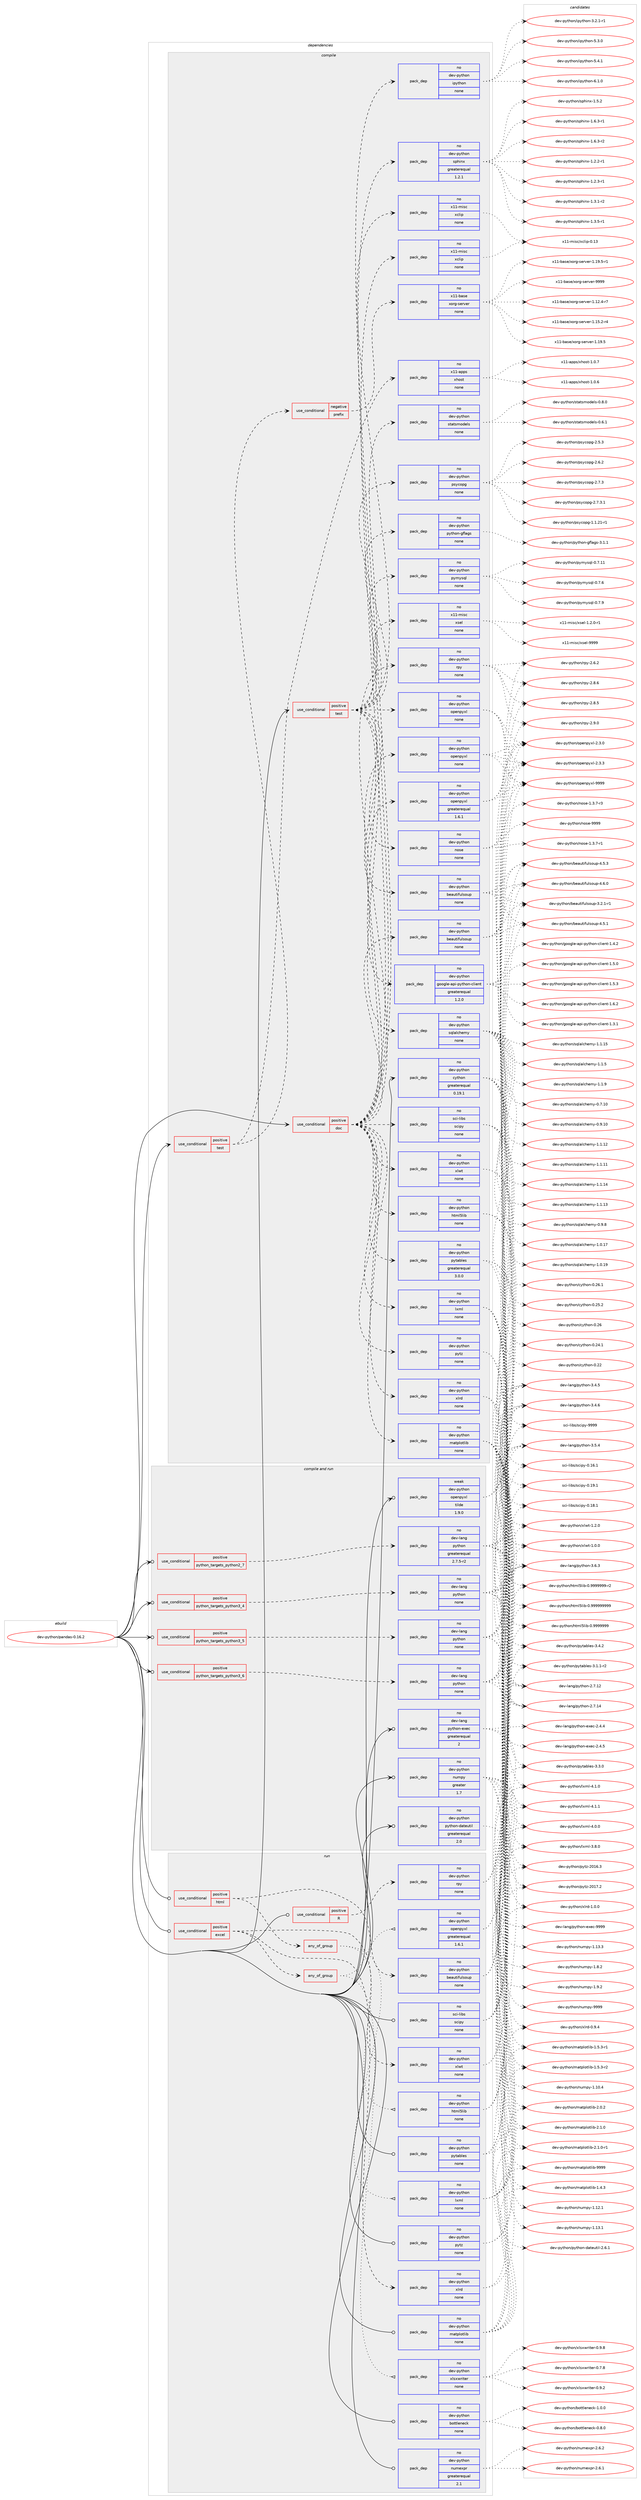 digraph prolog {

# *************
# Graph options
# *************

newrank=true;
concentrate=true;
compound=true;
graph [rankdir=LR,fontname=Helvetica,fontsize=10,ranksep=1.5];#, ranksep=2.5, nodesep=0.2];
edge  [arrowhead=vee];
node  [fontname=Helvetica,fontsize=10];

# **********
# The ebuild
# **********

subgraph cluster_leftcol {
color=gray;
rank=same;
label=<<i>ebuild</i>>;
id [label="dev-python/pandas-0.16.2", color=red, width=4, href="../dev-python/pandas-0.16.2.svg"];
}

# ****************
# The dependencies
# ****************

subgraph cluster_midcol {
color=gray;
label=<<i>dependencies</i>>;
subgraph cluster_compile {
fillcolor="#eeeeee";
style=filled;
label=<<i>compile</i>>;
subgraph cond36837 {
dependency171481 [label=<<TABLE BORDER="0" CELLBORDER="1" CELLSPACING="0" CELLPADDING="4"><TR><TD ROWSPAN="3" CELLPADDING="10">use_conditional</TD></TR><TR><TD>positive</TD></TR><TR><TD>doc</TD></TR></TABLE>>, shape=none, color=red];
subgraph pack130781 {
dependency171482 [label=<<TABLE BORDER="0" CELLBORDER="1" CELLSPACING="0" CELLPADDING="4" WIDTH="220"><TR><TD ROWSPAN="6" CELLPADDING="30">pack_dep</TD></TR><TR><TD WIDTH="110">no</TD></TR><TR><TD>dev-python</TD></TR><TR><TD>beautifulsoup</TD></TR><TR><TD>none</TD></TR><TR><TD></TD></TR></TABLE>>, shape=none, color=blue];
}
dependency171481:e -> dependency171482:w [weight=20,style="dashed",arrowhead="vee"];
subgraph pack130782 {
dependency171483 [label=<<TABLE BORDER="0" CELLBORDER="1" CELLSPACING="0" CELLPADDING="4" WIDTH="220"><TR><TD ROWSPAN="6" CELLPADDING="30">pack_dep</TD></TR><TR><TD WIDTH="110">no</TD></TR><TR><TD>dev-python</TD></TR><TR><TD>ipython</TD></TR><TR><TD>none</TD></TR><TR><TD></TD></TR></TABLE>>, shape=none, color=blue];
}
dependency171481:e -> dependency171483:w [weight=20,style="dashed",arrowhead="vee"];
subgraph pack130783 {
dependency171484 [label=<<TABLE BORDER="0" CELLBORDER="1" CELLSPACING="0" CELLPADDING="4" WIDTH="220"><TR><TD ROWSPAN="6" CELLPADDING="30">pack_dep</TD></TR><TR><TD WIDTH="110">no</TD></TR><TR><TD>dev-python</TD></TR><TR><TD>html5lib</TD></TR><TR><TD>none</TD></TR><TR><TD></TD></TR></TABLE>>, shape=none, color=blue];
}
dependency171481:e -> dependency171484:w [weight=20,style="dashed",arrowhead="vee"];
subgraph pack130784 {
dependency171485 [label=<<TABLE BORDER="0" CELLBORDER="1" CELLSPACING="0" CELLPADDING="4" WIDTH="220"><TR><TD ROWSPAN="6" CELLPADDING="30">pack_dep</TD></TR><TR><TD WIDTH="110">no</TD></TR><TR><TD>dev-python</TD></TR><TR><TD>lxml</TD></TR><TR><TD>none</TD></TR><TR><TD></TD></TR></TABLE>>, shape=none, color=blue];
}
dependency171481:e -> dependency171485:w [weight=20,style="dashed",arrowhead="vee"];
subgraph pack130785 {
dependency171486 [label=<<TABLE BORDER="0" CELLBORDER="1" CELLSPACING="0" CELLPADDING="4" WIDTH="220"><TR><TD ROWSPAN="6" CELLPADDING="30">pack_dep</TD></TR><TR><TD WIDTH="110">no</TD></TR><TR><TD>dev-python</TD></TR><TR><TD>matplotlib</TD></TR><TR><TD>none</TD></TR><TR><TD></TD></TR></TABLE>>, shape=none, color=blue];
}
dependency171481:e -> dependency171486:w [weight=20,style="dashed",arrowhead="vee"];
subgraph pack130786 {
dependency171487 [label=<<TABLE BORDER="0" CELLBORDER="1" CELLSPACING="0" CELLPADDING="4" WIDTH="220"><TR><TD ROWSPAN="6" CELLPADDING="30">pack_dep</TD></TR><TR><TD WIDTH="110">no</TD></TR><TR><TD>dev-python</TD></TR><TR><TD>openpyxl</TD></TR><TR><TD>greaterequal</TD></TR><TR><TD>1.6.1</TD></TR></TABLE>>, shape=none, color=blue];
}
dependency171481:e -> dependency171487:w [weight=20,style="dashed",arrowhead="vee"];
subgraph pack130787 {
dependency171488 [label=<<TABLE BORDER="0" CELLBORDER="1" CELLSPACING="0" CELLPADDING="4" WIDTH="220"><TR><TD ROWSPAN="6" CELLPADDING="30">pack_dep</TD></TR><TR><TD WIDTH="110">no</TD></TR><TR><TD>dev-python</TD></TR><TR><TD>openpyxl</TD></TR><TR><TD>none</TD></TR><TR><TD></TD></TR></TABLE>>, shape=none, color=blue];
}
dependency171481:e -> dependency171488:w [weight=20,style="dashed",arrowhead="vee"];
subgraph pack130788 {
dependency171489 [label=<<TABLE BORDER="0" CELLBORDER="1" CELLSPACING="0" CELLPADDING="4" WIDTH="220"><TR><TD ROWSPAN="6" CELLPADDING="30">pack_dep</TD></TR><TR><TD WIDTH="110">no</TD></TR><TR><TD>dev-python</TD></TR><TR><TD>pytables</TD></TR><TR><TD>greaterequal</TD></TR><TR><TD>3.0.0</TD></TR></TABLE>>, shape=none, color=blue];
}
dependency171481:e -> dependency171489:w [weight=20,style="dashed",arrowhead="vee"];
subgraph pack130789 {
dependency171490 [label=<<TABLE BORDER="0" CELLBORDER="1" CELLSPACING="0" CELLPADDING="4" WIDTH="220"><TR><TD ROWSPAN="6" CELLPADDING="30">pack_dep</TD></TR><TR><TD WIDTH="110">no</TD></TR><TR><TD>dev-python</TD></TR><TR><TD>pytz</TD></TR><TR><TD>none</TD></TR><TR><TD></TD></TR></TABLE>>, shape=none, color=blue];
}
dependency171481:e -> dependency171490:w [weight=20,style="dashed",arrowhead="vee"];
subgraph pack130790 {
dependency171491 [label=<<TABLE BORDER="0" CELLBORDER="1" CELLSPACING="0" CELLPADDING="4" WIDTH="220"><TR><TD ROWSPAN="6" CELLPADDING="30">pack_dep</TD></TR><TR><TD WIDTH="110">no</TD></TR><TR><TD>dev-python</TD></TR><TR><TD>rpy</TD></TR><TR><TD>none</TD></TR><TR><TD></TD></TR></TABLE>>, shape=none, color=blue];
}
dependency171481:e -> dependency171491:w [weight=20,style="dashed",arrowhead="vee"];
subgraph pack130791 {
dependency171492 [label=<<TABLE BORDER="0" CELLBORDER="1" CELLSPACING="0" CELLPADDING="4" WIDTH="220"><TR><TD ROWSPAN="6" CELLPADDING="30">pack_dep</TD></TR><TR><TD WIDTH="110">no</TD></TR><TR><TD>sci-libs</TD></TR><TR><TD>scipy</TD></TR><TR><TD>none</TD></TR><TR><TD></TD></TR></TABLE>>, shape=none, color=blue];
}
dependency171481:e -> dependency171492:w [weight=20,style="dashed",arrowhead="vee"];
subgraph pack130792 {
dependency171493 [label=<<TABLE BORDER="0" CELLBORDER="1" CELLSPACING="0" CELLPADDING="4" WIDTH="220"><TR><TD ROWSPAN="6" CELLPADDING="30">pack_dep</TD></TR><TR><TD WIDTH="110">no</TD></TR><TR><TD>dev-python</TD></TR><TR><TD>sphinx</TD></TR><TR><TD>greaterequal</TD></TR><TR><TD>1.2.1</TD></TR></TABLE>>, shape=none, color=blue];
}
dependency171481:e -> dependency171493:w [weight=20,style="dashed",arrowhead="vee"];
subgraph pack130793 {
dependency171494 [label=<<TABLE BORDER="0" CELLBORDER="1" CELLSPACING="0" CELLPADDING="4" WIDTH="220"><TR><TD ROWSPAN="6" CELLPADDING="30">pack_dep</TD></TR><TR><TD WIDTH="110">no</TD></TR><TR><TD>dev-python</TD></TR><TR><TD>xlrd</TD></TR><TR><TD>none</TD></TR><TR><TD></TD></TR></TABLE>>, shape=none, color=blue];
}
dependency171481:e -> dependency171494:w [weight=20,style="dashed",arrowhead="vee"];
subgraph pack130794 {
dependency171495 [label=<<TABLE BORDER="0" CELLBORDER="1" CELLSPACING="0" CELLPADDING="4" WIDTH="220"><TR><TD ROWSPAN="6" CELLPADDING="30">pack_dep</TD></TR><TR><TD WIDTH="110">no</TD></TR><TR><TD>dev-python</TD></TR><TR><TD>xlwt</TD></TR><TR><TD>none</TD></TR><TR><TD></TD></TR></TABLE>>, shape=none, color=blue];
}
dependency171481:e -> dependency171495:w [weight=20,style="dashed",arrowhead="vee"];
subgraph pack130795 {
dependency171496 [label=<<TABLE BORDER="0" CELLBORDER="1" CELLSPACING="0" CELLPADDING="4" WIDTH="220"><TR><TD ROWSPAN="6" CELLPADDING="30">pack_dep</TD></TR><TR><TD WIDTH="110">no</TD></TR><TR><TD>x11-misc</TD></TR><TR><TD>xclip</TD></TR><TR><TD>none</TD></TR><TR><TD></TD></TR></TABLE>>, shape=none, color=blue];
}
dependency171481:e -> dependency171496:w [weight=20,style="dashed",arrowhead="vee"];
}
id:e -> dependency171481:w [weight=20,style="solid",arrowhead="vee"];
subgraph cond36838 {
dependency171497 [label=<<TABLE BORDER="0" CELLBORDER="1" CELLSPACING="0" CELLPADDING="4"><TR><TD ROWSPAN="3" CELLPADDING="10">use_conditional</TD></TR><TR><TD>positive</TD></TR><TR><TD>test</TD></TR></TABLE>>, shape=none, color=red];
subgraph cond36839 {
dependency171498 [label=<<TABLE BORDER="0" CELLBORDER="1" CELLSPACING="0" CELLPADDING="4"><TR><TD ROWSPAN="3" CELLPADDING="10">use_conditional</TD></TR><TR><TD>negative</TD></TR><TR><TD>prefix</TD></TR></TABLE>>, shape=none, color=red];
subgraph pack130796 {
dependency171499 [label=<<TABLE BORDER="0" CELLBORDER="1" CELLSPACING="0" CELLPADDING="4" WIDTH="220"><TR><TD ROWSPAN="6" CELLPADDING="30">pack_dep</TD></TR><TR><TD WIDTH="110">no</TD></TR><TR><TD>x11-base</TD></TR><TR><TD>xorg-server</TD></TR><TR><TD>none</TD></TR><TR><TD></TD></TR></TABLE>>, shape=none, color=blue];
}
dependency171498:e -> dependency171499:w [weight=20,style="dashed",arrowhead="vee"];
}
dependency171497:e -> dependency171498:w [weight=20,style="dashed",arrowhead="vee"];
subgraph pack130797 {
dependency171500 [label=<<TABLE BORDER="0" CELLBORDER="1" CELLSPACING="0" CELLPADDING="4" WIDTH="220"><TR><TD ROWSPAN="6" CELLPADDING="30">pack_dep</TD></TR><TR><TD WIDTH="110">no</TD></TR><TR><TD>x11-apps</TD></TR><TR><TD>xhost</TD></TR><TR><TD>none</TD></TR><TR><TD></TD></TR></TABLE>>, shape=none, color=blue];
}
dependency171497:e -> dependency171500:w [weight=20,style="dashed",arrowhead="vee"];
}
id:e -> dependency171497:w [weight=20,style="solid",arrowhead="vee"];
subgraph cond36840 {
dependency171501 [label=<<TABLE BORDER="0" CELLBORDER="1" CELLSPACING="0" CELLPADDING="4"><TR><TD ROWSPAN="3" CELLPADDING="10">use_conditional</TD></TR><TR><TD>positive</TD></TR><TR><TD>test</TD></TR></TABLE>>, shape=none, color=red];
subgraph pack130798 {
dependency171502 [label=<<TABLE BORDER="0" CELLBORDER="1" CELLSPACING="0" CELLPADDING="4" WIDTH="220"><TR><TD ROWSPAN="6" CELLPADDING="30">pack_dep</TD></TR><TR><TD WIDTH="110">no</TD></TR><TR><TD>dev-python</TD></TR><TR><TD>google-api-python-client</TD></TR><TR><TD>greaterequal</TD></TR><TR><TD>1.2.0</TD></TR></TABLE>>, shape=none, color=blue];
}
dependency171501:e -> dependency171502:w [weight=20,style="dashed",arrowhead="vee"];
subgraph pack130799 {
dependency171503 [label=<<TABLE BORDER="0" CELLBORDER="1" CELLSPACING="0" CELLPADDING="4" WIDTH="220"><TR><TD ROWSPAN="6" CELLPADDING="30">pack_dep</TD></TR><TR><TD WIDTH="110">no</TD></TR><TR><TD>dev-python</TD></TR><TR><TD>openpyxl</TD></TR><TR><TD>none</TD></TR><TR><TD></TD></TR></TABLE>>, shape=none, color=blue];
}
dependency171501:e -> dependency171503:w [weight=20,style="dashed",arrowhead="vee"];
subgraph pack130800 {
dependency171504 [label=<<TABLE BORDER="0" CELLBORDER="1" CELLSPACING="0" CELLPADDING="4" WIDTH="220"><TR><TD ROWSPAN="6" CELLPADDING="30">pack_dep</TD></TR><TR><TD WIDTH="110">no</TD></TR><TR><TD>dev-python</TD></TR><TR><TD>pymysql</TD></TR><TR><TD>none</TD></TR><TR><TD></TD></TR></TABLE>>, shape=none, color=blue];
}
dependency171501:e -> dependency171504:w [weight=20,style="dashed",arrowhead="vee"];
subgraph pack130801 {
dependency171505 [label=<<TABLE BORDER="0" CELLBORDER="1" CELLSPACING="0" CELLPADDING="4" WIDTH="220"><TR><TD ROWSPAN="6" CELLPADDING="30">pack_dep</TD></TR><TR><TD WIDTH="110">no</TD></TR><TR><TD>dev-python</TD></TR><TR><TD>python-gflags</TD></TR><TR><TD>none</TD></TR><TR><TD></TD></TR></TABLE>>, shape=none, color=blue];
}
dependency171501:e -> dependency171505:w [weight=20,style="dashed",arrowhead="vee"];
subgraph pack130802 {
dependency171506 [label=<<TABLE BORDER="0" CELLBORDER="1" CELLSPACING="0" CELLPADDING="4" WIDTH="220"><TR><TD ROWSPAN="6" CELLPADDING="30">pack_dep</TD></TR><TR><TD WIDTH="110">no</TD></TR><TR><TD>dev-python</TD></TR><TR><TD>psycopg</TD></TR><TR><TD>none</TD></TR><TR><TD></TD></TR></TABLE>>, shape=none, color=blue];
}
dependency171501:e -> dependency171506:w [weight=20,style="dashed",arrowhead="vee"];
subgraph pack130803 {
dependency171507 [label=<<TABLE BORDER="0" CELLBORDER="1" CELLSPACING="0" CELLPADDING="4" WIDTH="220"><TR><TD ROWSPAN="6" CELLPADDING="30">pack_dep</TD></TR><TR><TD WIDTH="110">no</TD></TR><TR><TD>dev-python</TD></TR><TR><TD>statsmodels</TD></TR><TR><TD>none</TD></TR><TR><TD></TD></TR></TABLE>>, shape=none, color=blue];
}
dependency171501:e -> dependency171507:w [weight=20,style="dashed",arrowhead="vee"];
subgraph pack130804 {
dependency171508 [label=<<TABLE BORDER="0" CELLBORDER="1" CELLSPACING="0" CELLPADDING="4" WIDTH="220"><TR><TD ROWSPAN="6" CELLPADDING="30">pack_dep</TD></TR><TR><TD WIDTH="110">no</TD></TR><TR><TD>dev-python</TD></TR><TR><TD>sqlalchemy</TD></TR><TR><TD>none</TD></TR><TR><TD></TD></TR></TABLE>>, shape=none, color=blue];
}
dependency171501:e -> dependency171508:w [weight=20,style="dashed",arrowhead="vee"];
subgraph pack130805 {
dependency171509 [label=<<TABLE BORDER="0" CELLBORDER="1" CELLSPACING="0" CELLPADDING="4" WIDTH="220"><TR><TD ROWSPAN="6" CELLPADDING="30">pack_dep</TD></TR><TR><TD WIDTH="110">no</TD></TR><TR><TD>dev-python</TD></TR><TR><TD>beautifulsoup</TD></TR><TR><TD>none</TD></TR><TR><TD></TD></TR></TABLE>>, shape=none, color=blue];
}
dependency171501:e -> dependency171509:w [weight=20,style="dashed",arrowhead="vee"];
subgraph pack130806 {
dependency171510 [label=<<TABLE BORDER="0" CELLBORDER="1" CELLSPACING="0" CELLPADDING="4" WIDTH="220"><TR><TD ROWSPAN="6" CELLPADDING="30">pack_dep</TD></TR><TR><TD WIDTH="110">no</TD></TR><TR><TD>dev-python</TD></TR><TR><TD>nose</TD></TR><TR><TD>none</TD></TR><TR><TD></TD></TR></TABLE>>, shape=none, color=blue];
}
dependency171501:e -> dependency171510:w [weight=20,style="dashed",arrowhead="vee"];
subgraph pack130807 {
dependency171511 [label=<<TABLE BORDER="0" CELLBORDER="1" CELLSPACING="0" CELLPADDING="4" WIDTH="220"><TR><TD ROWSPAN="6" CELLPADDING="30">pack_dep</TD></TR><TR><TD WIDTH="110">no</TD></TR><TR><TD>x11-misc</TD></TR><TR><TD>xclip</TD></TR><TR><TD>none</TD></TR><TR><TD></TD></TR></TABLE>>, shape=none, color=blue];
}
dependency171501:e -> dependency171511:w [weight=20,style="dashed",arrowhead="vee"];
subgraph pack130808 {
dependency171512 [label=<<TABLE BORDER="0" CELLBORDER="1" CELLSPACING="0" CELLPADDING="4" WIDTH="220"><TR><TD ROWSPAN="6" CELLPADDING="30">pack_dep</TD></TR><TR><TD WIDTH="110">no</TD></TR><TR><TD>x11-misc</TD></TR><TR><TD>xsel</TD></TR><TR><TD>none</TD></TR><TR><TD></TD></TR></TABLE>>, shape=none, color=blue];
}
dependency171501:e -> dependency171512:w [weight=20,style="dashed",arrowhead="vee"];
}
id:e -> dependency171501:w [weight=20,style="solid",arrowhead="vee"];
subgraph pack130809 {
dependency171513 [label=<<TABLE BORDER="0" CELLBORDER="1" CELLSPACING="0" CELLPADDING="4" WIDTH="220"><TR><TD ROWSPAN="6" CELLPADDING="30">pack_dep</TD></TR><TR><TD WIDTH="110">no</TD></TR><TR><TD>dev-python</TD></TR><TR><TD>cython</TD></TR><TR><TD>greaterequal</TD></TR><TR><TD>0.19.1</TD></TR></TABLE>>, shape=none, color=blue];
}
id:e -> dependency171513:w [weight=20,style="solid",arrowhead="vee"];
}
subgraph cluster_compileandrun {
fillcolor="#eeeeee";
style=filled;
label=<<i>compile and run</i>>;
subgraph cond36841 {
dependency171514 [label=<<TABLE BORDER="0" CELLBORDER="1" CELLSPACING="0" CELLPADDING="4"><TR><TD ROWSPAN="3" CELLPADDING="10">use_conditional</TD></TR><TR><TD>positive</TD></TR><TR><TD>python_targets_python2_7</TD></TR></TABLE>>, shape=none, color=red];
subgraph pack130810 {
dependency171515 [label=<<TABLE BORDER="0" CELLBORDER="1" CELLSPACING="0" CELLPADDING="4" WIDTH="220"><TR><TD ROWSPAN="6" CELLPADDING="30">pack_dep</TD></TR><TR><TD WIDTH="110">no</TD></TR><TR><TD>dev-lang</TD></TR><TR><TD>python</TD></TR><TR><TD>greaterequal</TD></TR><TR><TD>2.7.5-r2</TD></TR></TABLE>>, shape=none, color=blue];
}
dependency171514:e -> dependency171515:w [weight=20,style="dashed",arrowhead="vee"];
}
id:e -> dependency171514:w [weight=20,style="solid",arrowhead="odotvee"];
subgraph cond36842 {
dependency171516 [label=<<TABLE BORDER="0" CELLBORDER="1" CELLSPACING="0" CELLPADDING="4"><TR><TD ROWSPAN="3" CELLPADDING="10">use_conditional</TD></TR><TR><TD>positive</TD></TR><TR><TD>python_targets_python3_4</TD></TR></TABLE>>, shape=none, color=red];
subgraph pack130811 {
dependency171517 [label=<<TABLE BORDER="0" CELLBORDER="1" CELLSPACING="0" CELLPADDING="4" WIDTH="220"><TR><TD ROWSPAN="6" CELLPADDING="30">pack_dep</TD></TR><TR><TD WIDTH="110">no</TD></TR><TR><TD>dev-lang</TD></TR><TR><TD>python</TD></TR><TR><TD>none</TD></TR><TR><TD></TD></TR></TABLE>>, shape=none, color=blue];
}
dependency171516:e -> dependency171517:w [weight=20,style="dashed",arrowhead="vee"];
}
id:e -> dependency171516:w [weight=20,style="solid",arrowhead="odotvee"];
subgraph cond36843 {
dependency171518 [label=<<TABLE BORDER="0" CELLBORDER="1" CELLSPACING="0" CELLPADDING="4"><TR><TD ROWSPAN="3" CELLPADDING="10">use_conditional</TD></TR><TR><TD>positive</TD></TR><TR><TD>python_targets_python3_5</TD></TR></TABLE>>, shape=none, color=red];
subgraph pack130812 {
dependency171519 [label=<<TABLE BORDER="0" CELLBORDER="1" CELLSPACING="0" CELLPADDING="4" WIDTH="220"><TR><TD ROWSPAN="6" CELLPADDING="30">pack_dep</TD></TR><TR><TD WIDTH="110">no</TD></TR><TR><TD>dev-lang</TD></TR><TR><TD>python</TD></TR><TR><TD>none</TD></TR><TR><TD></TD></TR></TABLE>>, shape=none, color=blue];
}
dependency171518:e -> dependency171519:w [weight=20,style="dashed",arrowhead="vee"];
}
id:e -> dependency171518:w [weight=20,style="solid",arrowhead="odotvee"];
subgraph cond36844 {
dependency171520 [label=<<TABLE BORDER="0" CELLBORDER="1" CELLSPACING="0" CELLPADDING="4"><TR><TD ROWSPAN="3" CELLPADDING="10">use_conditional</TD></TR><TR><TD>positive</TD></TR><TR><TD>python_targets_python3_6</TD></TR></TABLE>>, shape=none, color=red];
subgraph pack130813 {
dependency171521 [label=<<TABLE BORDER="0" CELLBORDER="1" CELLSPACING="0" CELLPADDING="4" WIDTH="220"><TR><TD ROWSPAN="6" CELLPADDING="30">pack_dep</TD></TR><TR><TD WIDTH="110">no</TD></TR><TR><TD>dev-lang</TD></TR><TR><TD>python</TD></TR><TR><TD>none</TD></TR><TR><TD></TD></TR></TABLE>>, shape=none, color=blue];
}
dependency171520:e -> dependency171521:w [weight=20,style="dashed",arrowhead="vee"];
}
id:e -> dependency171520:w [weight=20,style="solid",arrowhead="odotvee"];
subgraph pack130814 {
dependency171522 [label=<<TABLE BORDER="0" CELLBORDER="1" CELLSPACING="0" CELLPADDING="4" WIDTH="220"><TR><TD ROWSPAN="6" CELLPADDING="30">pack_dep</TD></TR><TR><TD WIDTH="110">no</TD></TR><TR><TD>dev-lang</TD></TR><TR><TD>python-exec</TD></TR><TR><TD>greaterequal</TD></TR><TR><TD>2</TD></TR></TABLE>>, shape=none, color=blue];
}
id:e -> dependency171522:w [weight=20,style="solid",arrowhead="odotvee"];
subgraph pack130815 {
dependency171523 [label=<<TABLE BORDER="0" CELLBORDER="1" CELLSPACING="0" CELLPADDING="4" WIDTH="220"><TR><TD ROWSPAN="6" CELLPADDING="30">pack_dep</TD></TR><TR><TD WIDTH="110">no</TD></TR><TR><TD>dev-python</TD></TR><TR><TD>numpy</TD></TR><TR><TD>greater</TD></TR><TR><TD>1.7</TD></TR></TABLE>>, shape=none, color=blue];
}
id:e -> dependency171523:w [weight=20,style="solid",arrowhead="odotvee"];
subgraph pack130816 {
dependency171524 [label=<<TABLE BORDER="0" CELLBORDER="1" CELLSPACING="0" CELLPADDING="4" WIDTH="220"><TR><TD ROWSPAN="6" CELLPADDING="30">pack_dep</TD></TR><TR><TD WIDTH="110">no</TD></TR><TR><TD>dev-python</TD></TR><TR><TD>python-dateutil</TD></TR><TR><TD>greaterequal</TD></TR><TR><TD>2.0</TD></TR></TABLE>>, shape=none, color=blue];
}
id:e -> dependency171524:w [weight=20,style="solid",arrowhead="odotvee"];
subgraph pack130817 {
dependency171525 [label=<<TABLE BORDER="0" CELLBORDER="1" CELLSPACING="0" CELLPADDING="4" WIDTH="220"><TR><TD ROWSPAN="6" CELLPADDING="30">pack_dep</TD></TR><TR><TD WIDTH="110">weak</TD></TR><TR><TD>dev-python</TD></TR><TR><TD>openpyxl</TD></TR><TR><TD>tilde</TD></TR><TR><TD>1.9.0</TD></TR></TABLE>>, shape=none, color=blue];
}
id:e -> dependency171525:w [weight=20,style="solid",arrowhead="odotvee"];
}
subgraph cluster_run {
fillcolor="#eeeeee";
style=filled;
label=<<i>run</i>>;
subgraph cond36845 {
dependency171526 [label=<<TABLE BORDER="0" CELLBORDER="1" CELLSPACING="0" CELLPADDING="4"><TR><TD ROWSPAN="3" CELLPADDING="10">use_conditional</TD></TR><TR><TD>positive</TD></TR><TR><TD>R</TD></TR></TABLE>>, shape=none, color=red];
subgraph pack130818 {
dependency171527 [label=<<TABLE BORDER="0" CELLBORDER="1" CELLSPACING="0" CELLPADDING="4" WIDTH="220"><TR><TD ROWSPAN="6" CELLPADDING="30">pack_dep</TD></TR><TR><TD WIDTH="110">no</TD></TR><TR><TD>dev-python</TD></TR><TR><TD>rpy</TD></TR><TR><TD>none</TD></TR><TR><TD></TD></TR></TABLE>>, shape=none, color=blue];
}
dependency171526:e -> dependency171527:w [weight=20,style="dashed",arrowhead="vee"];
}
id:e -> dependency171526:w [weight=20,style="solid",arrowhead="odot"];
subgraph cond36846 {
dependency171528 [label=<<TABLE BORDER="0" CELLBORDER="1" CELLSPACING="0" CELLPADDING="4"><TR><TD ROWSPAN="3" CELLPADDING="10">use_conditional</TD></TR><TR><TD>positive</TD></TR><TR><TD>excel</TD></TR></TABLE>>, shape=none, color=red];
subgraph pack130819 {
dependency171529 [label=<<TABLE BORDER="0" CELLBORDER="1" CELLSPACING="0" CELLPADDING="4" WIDTH="220"><TR><TD ROWSPAN="6" CELLPADDING="30">pack_dep</TD></TR><TR><TD WIDTH="110">no</TD></TR><TR><TD>dev-python</TD></TR><TR><TD>xlrd</TD></TR><TR><TD>none</TD></TR><TR><TD></TD></TR></TABLE>>, shape=none, color=blue];
}
dependency171528:e -> dependency171529:w [weight=20,style="dashed",arrowhead="vee"];
subgraph pack130820 {
dependency171530 [label=<<TABLE BORDER="0" CELLBORDER="1" CELLSPACING="0" CELLPADDING="4" WIDTH="220"><TR><TD ROWSPAN="6" CELLPADDING="30">pack_dep</TD></TR><TR><TD WIDTH="110">no</TD></TR><TR><TD>dev-python</TD></TR><TR><TD>xlwt</TD></TR><TR><TD>none</TD></TR><TR><TD></TD></TR></TABLE>>, shape=none, color=blue];
}
dependency171528:e -> dependency171530:w [weight=20,style="dashed",arrowhead="vee"];
subgraph any3818 {
dependency171531 [label=<<TABLE BORDER="0" CELLBORDER="1" CELLSPACING="0" CELLPADDING="4"><TR><TD CELLPADDING="10">any_of_group</TD></TR></TABLE>>, shape=none, color=red];subgraph pack130821 {
dependency171532 [label=<<TABLE BORDER="0" CELLBORDER="1" CELLSPACING="0" CELLPADDING="4" WIDTH="220"><TR><TD ROWSPAN="6" CELLPADDING="30">pack_dep</TD></TR><TR><TD WIDTH="110">no</TD></TR><TR><TD>dev-python</TD></TR><TR><TD>xlsxwriter</TD></TR><TR><TD>none</TD></TR><TR><TD></TD></TR></TABLE>>, shape=none, color=blue];
}
dependency171531:e -> dependency171532:w [weight=20,style="dotted",arrowhead="oinv"];
subgraph pack130822 {
dependency171533 [label=<<TABLE BORDER="0" CELLBORDER="1" CELLSPACING="0" CELLPADDING="4" WIDTH="220"><TR><TD ROWSPAN="6" CELLPADDING="30">pack_dep</TD></TR><TR><TD WIDTH="110">no</TD></TR><TR><TD>dev-python</TD></TR><TR><TD>openpyxl</TD></TR><TR><TD>greaterequal</TD></TR><TR><TD>1.6.1</TD></TR></TABLE>>, shape=none, color=blue];
}
dependency171531:e -> dependency171533:w [weight=20,style="dotted",arrowhead="oinv"];
}
dependency171528:e -> dependency171531:w [weight=20,style="dashed",arrowhead="vee"];
}
id:e -> dependency171528:w [weight=20,style="solid",arrowhead="odot"];
subgraph cond36847 {
dependency171534 [label=<<TABLE BORDER="0" CELLBORDER="1" CELLSPACING="0" CELLPADDING="4"><TR><TD ROWSPAN="3" CELLPADDING="10">use_conditional</TD></TR><TR><TD>positive</TD></TR><TR><TD>html</TD></TR></TABLE>>, shape=none, color=red];
subgraph pack130823 {
dependency171535 [label=<<TABLE BORDER="0" CELLBORDER="1" CELLSPACING="0" CELLPADDING="4" WIDTH="220"><TR><TD ROWSPAN="6" CELLPADDING="30">pack_dep</TD></TR><TR><TD WIDTH="110">no</TD></TR><TR><TD>dev-python</TD></TR><TR><TD>beautifulsoup</TD></TR><TR><TD>none</TD></TR><TR><TD></TD></TR></TABLE>>, shape=none, color=blue];
}
dependency171534:e -> dependency171535:w [weight=20,style="dashed",arrowhead="vee"];
subgraph any3819 {
dependency171536 [label=<<TABLE BORDER="0" CELLBORDER="1" CELLSPACING="0" CELLPADDING="4"><TR><TD CELLPADDING="10">any_of_group</TD></TR></TABLE>>, shape=none, color=red];subgraph pack130824 {
dependency171537 [label=<<TABLE BORDER="0" CELLBORDER="1" CELLSPACING="0" CELLPADDING="4" WIDTH="220"><TR><TD ROWSPAN="6" CELLPADDING="30">pack_dep</TD></TR><TR><TD WIDTH="110">no</TD></TR><TR><TD>dev-python</TD></TR><TR><TD>lxml</TD></TR><TR><TD>none</TD></TR><TR><TD></TD></TR></TABLE>>, shape=none, color=blue];
}
dependency171536:e -> dependency171537:w [weight=20,style="dotted",arrowhead="oinv"];
subgraph pack130825 {
dependency171538 [label=<<TABLE BORDER="0" CELLBORDER="1" CELLSPACING="0" CELLPADDING="4" WIDTH="220"><TR><TD ROWSPAN="6" CELLPADDING="30">pack_dep</TD></TR><TR><TD WIDTH="110">no</TD></TR><TR><TD>dev-python</TD></TR><TR><TD>html5lib</TD></TR><TR><TD>none</TD></TR><TR><TD></TD></TR></TABLE>>, shape=none, color=blue];
}
dependency171536:e -> dependency171538:w [weight=20,style="dotted",arrowhead="oinv"];
}
dependency171534:e -> dependency171536:w [weight=20,style="dashed",arrowhead="vee"];
}
id:e -> dependency171534:w [weight=20,style="solid",arrowhead="odot"];
subgraph pack130826 {
dependency171539 [label=<<TABLE BORDER="0" CELLBORDER="1" CELLSPACING="0" CELLPADDING="4" WIDTH="220"><TR><TD ROWSPAN="6" CELLPADDING="30">pack_dep</TD></TR><TR><TD WIDTH="110">no</TD></TR><TR><TD>dev-python</TD></TR><TR><TD>bottleneck</TD></TR><TR><TD>none</TD></TR><TR><TD></TD></TR></TABLE>>, shape=none, color=blue];
}
id:e -> dependency171539:w [weight=20,style="solid",arrowhead="odot"];
subgraph pack130827 {
dependency171540 [label=<<TABLE BORDER="0" CELLBORDER="1" CELLSPACING="0" CELLPADDING="4" WIDTH="220"><TR><TD ROWSPAN="6" CELLPADDING="30">pack_dep</TD></TR><TR><TD WIDTH="110">no</TD></TR><TR><TD>dev-python</TD></TR><TR><TD>matplotlib</TD></TR><TR><TD>none</TD></TR><TR><TD></TD></TR></TABLE>>, shape=none, color=blue];
}
id:e -> dependency171540:w [weight=20,style="solid",arrowhead="odot"];
subgraph pack130828 {
dependency171541 [label=<<TABLE BORDER="0" CELLBORDER="1" CELLSPACING="0" CELLPADDING="4" WIDTH="220"><TR><TD ROWSPAN="6" CELLPADDING="30">pack_dep</TD></TR><TR><TD WIDTH="110">no</TD></TR><TR><TD>dev-python</TD></TR><TR><TD>numexpr</TD></TR><TR><TD>greaterequal</TD></TR><TR><TD>2.1</TD></TR></TABLE>>, shape=none, color=blue];
}
id:e -> dependency171541:w [weight=20,style="solid",arrowhead="odot"];
subgraph pack130829 {
dependency171542 [label=<<TABLE BORDER="0" CELLBORDER="1" CELLSPACING="0" CELLPADDING="4" WIDTH="220"><TR><TD ROWSPAN="6" CELLPADDING="30">pack_dep</TD></TR><TR><TD WIDTH="110">no</TD></TR><TR><TD>dev-python</TD></TR><TR><TD>pytables</TD></TR><TR><TD>none</TD></TR><TR><TD></TD></TR></TABLE>>, shape=none, color=blue];
}
id:e -> dependency171542:w [weight=20,style="solid",arrowhead="odot"];
subgraph pack130830 {
dependency171543 [label=<<TABLE BORDER="0" CELLBORDER="1" CELLSPACING="0" CELLPADDING="4" WIDTH="220"><TR><TD ROWSPAN="6" CELLPADDING="30">pack_dep</TD></TR><TR><TD WIDTH="110">no</TD></TR><TR><TD>dev-python</TD></TR><TR><TD>pytz</TD></TR><TR><TD>none</TD></TR><TR><TD></TD></TR></TABLE>>, shape=none, color=blue];
}
id:e -> dependency171543:w [weight=20,style="solid",arrowhead="odot"];
subgraph pack130831 {
dependency171544 [label=<<TABLE BORDER="0" CELLBORDER="1" CELLSPACING="0" CELLPADDING="4" WIDTH="220"><TR><TD ROWSPAN="6" CELLPADDING="30">pack_dep</TD></TR><TR><TD WIDTH="110">no</TD></TR><TR><TD>sci-libs</TD></TR><TR><TD>scipy</TD></TR><TR><TD>none</TD></TR><TR><TD></TD></TR></TABLE>>, shape=none, color=blue];
}
id:e -> dependency171544:w [weight=20,style="solid",arrowhead="odot"];
}
}

# **************
# The candidates
# **************

subgraph cluster_choices {
rank=same;
color=gray;
label=<<i>candidates</i>>;

subgraph choice130781 {
color=black;
nodesep=1;
choice100101118451121211161041111104798101971171161051021171081151111171124551465046494511449 [label="dev-python/beautifulsoup-3.2.1-r1", color=red, width=4,href="../dev-python/beautifulsoup-3.2.1-r1.svg"];
choice10010111845112121116104111110479810197117116105102117108115111117112455246534649 [label="dev-python/beautifulsoup-4.5.1", color=red, width=4,href="../dev-python/beautifulsoup-4.5.1.svg"];
choice10010111845112121116104111110479810197117116105102117108115111117112455246534651 [label="dev-python/beautifulsoup-4.5.3", color=red, width=4,href="../dev-python/beautifulsoup-4.5.3.svg"];
choice10010111845112121116104111110479810197117116105102117108115111117112455246544648 [label="dev-python/beautifulsoup-4.6.0", color=red, width=4,href="../dev-python/beautifulsoup-4.6.0.svg"];
dependency171482:e -> choice100101118451121211161041111104798101971171161051021171081151111171124551465046494511449:w [style=dotted,weight="100"];
dependency171482:e -> choice10010111845112121116104111110479810197117116105102117108115111117112455246534649:w [style=dotted,weight="100"];
dependency171482:e -> choice10010111845112121116104111110479810197117116105102117108115111117112455246534651:w [style=dotted,weight="100"];
dependency171482:e -> choice10010111845112121116104111110479810197117116105102117108115111117112455246544648:w [style=dotted,weight="100"];
}
subgraph choice130782 {
color=black;
nodesep=1;
choice10010111845112121116104111110471051121211161041111104551465046494511449 [label="dev-python/ipython-3.2.1-r1", color=red, width=4,href="../dev-python/ipython-3.2.1-r1.svg"];
choice1001011184511212111610411111047105112121116104111110455346514648 [label="dev-python/ipython-5.3.0", color=red, width=4,href="../dev-python/ipython-5.3.0.svg"];
choice1001011184511212111610411111047105112121116104111110455346524649 [label="dev-python/ipython-5.4.1", color=red, width=4,href="../dev-python/ipython-5.4.1.svg"];
choice1001011184511212111610411111047105112121116104111110455446494648 [label="dev-python/ipython-6.1.0", color=red, width=4,href="../dev-python/ipython-6.1.0.svg"];
dependency171483:e -> choice10010111845112121116104111110471051121211161041111104551465046494511449:w [style=dotted,weight="100"];
dependency171483:e -> choice1001011184511212111610411111047105112121116104111110455346514648:w [style=dotted,weight="100"];
dependency171483:e -> choice1001011184511212111610411111047105112121116104111110455346524649:w [style=dotted,weight="100"];
dependency171483:e -> choice1001011184511212111610411111047105112121116104111110455446494648:w [style=dotted,weight="100"];
}
subgraph choice130783 {
color=black;
nodesep=1;
choice1001011184511212111610411111047104116109108531081059845484657575757575757 [label="dev-python/html5lib-0.9999999", color=red, width=4,href="../dev-python/html5lib-0.9999999.svg"];
choice10010111845112121116104111110471041161091085310810598454846575757575757574511450 [label="dev-python/html5lib-0.9999999-r2", color=red, width=4,href="../dev-python/html5lib-0.9999999-r2.svg"];
choice10010111845112121116104111110471041161091085310810598454846575757575757575757 [label="dev-python/html5lib-0.999999999", color=red, width=4,href="../dev-python/html5lib-0.999999999.svg"];
dependency171484:e -> choice1001011184511212111610411111047104116109108531081059845484657575757575757:w [style=dotted,weight="100"];
dependency171484:e -> choice10010111845112121116104111110471041161091085310810598454846575757575757574511450:w [style=dotted,weight="100"];
dependency171484:e -> choice10010111845112121116104111110471041161091085310810598454846575757575757575757:w [style=dotted,weight="100"];
}
subgraph choice130784 {
color=black;
nodesep=1;
choice1001011184511212111610411111047108120109108455146564648 [label="dev-python/lxml-3.8.0", color=red, width=4,href="../dev-python/lxml-3.8.0.svg"];
choice1001011184511212111610411111047108120109108455246484648 [label="dev-python/lxml-4.0.0", color=red, width=4,href="../dev-python/lxml-4.0.0.svg"];
choice1001011184511212111610411111047108120109108455246494648 [label="dev-python/lxml-4.1.0", color=red, width=4,href="../dev-python/lxml-4.1.0.svg"];
choice1001011184511212111610411111047108120109108455246494649 [label="dev-python/lxml-4.1.1", color=red, width=4,href="../dev-python/lxml-4.1.1.svg"];
dependency171485:e -> choice1001011184511212111610411111047108120109108455146564648:w [style=dotted,weight="100"];
dependency171485:e -> choice1001011184511212111610411111047108120109108455246484648:w [style=dotted,weight="100"];
dependency171485:e -> choice1001011184511212111610411111047108120109108455246494648:w [style=dotted,weight="100"];
dependency171485:e -> choice1001011184511212111610411111047108120109108455246494649:w [style=dotted,weight="100"];
}
subgraph choice130785 {
color=black;
nodesep=1;
choice10010111845112121116104111110471099711611210811111610810598454946524651 [label="dev-python/matplotlib-1.4.3", color=red, width=4,href="../dev-python/matplotlib-1.4.3.svg"];
choice100101118451121211161041111104710997116112108111116108105984549465346514511449 [label="dev-python/matplotlib-1.5.3-r1", color=red, width=4,href="../dev-python/matplotlib-1.5.3-r1.svg"];
choice100101118451121211161041111104710997116112108111116108105984549465346514511450 [label="dev-python/matplotlib-1.5.3-r2", color=red, width=4,href="../dev-python/matplotlib-1.5.3-r2.svg"];
choice10010111845112121116104111110471099711611210811111610810598455046484650 [label="dev-python/matplotlib-2.0.2", color=red, width=4,href="../dev-python/matplotlib-2.0.2.svg"];
choice10010111845112121116104111110471099711611210811111610810598455046494648 [label="dev-python/matplotlib-2.1.0", color=red, width=4,href="../dev-python/matplotlib-2.1.0.svg"];
choice100101118451121211161041111104710997116112108111116108105984550464946484511449 [label="dev-python/matplotlib-2.1.0-r1", color=red, width=4,href="../dev-python/matplotlib-2.1.0-r1.svg"];
choice100101118451121211161041111104710997116112108111116108105984557575757 [label="dev-python/matplotlib-9999", color=red, width=4,href="../dev-python/matplotlib-9999.svg"];
dependency171486:e -> choice10010111845112121116104111110471099711611210811111610810598454946524651:w [style=dotted,weight="100"];
dependency171486:e -> choice100101118451121211161041111104710997116112108111116108105984549465346514511449:w [style=dotted,weight="100"];
dependency171486:e -> choice100101118451121211161041111104710997116112108111116108105984549465346514511450:w [style=dotted,weight="100"];
dependency171486:e -> choice10010111845112121116104111110471099711611210811111610810598455046484650:w [style=dotted,weight="100"];
dependency171486:e -> choice10010111845112121116104111110471099711611210811111610810598455046494648:w [style=dotted,weight="100"];
dependency171486:e -> choice100101118451121211161041111104710997116112108111116108105984550464946484511449:w [style=dotted,weight="100"];
dependency171486:e -> choice100101118451121211161041111104710997116112108111116108105984557575757:w [style=dotted,weight="100"];
}
subgraph choice130786 {
color=black;
nodesep=1;
choice1001011184511212111610411111047111112101110112121120108455046514648 [label="dev-python/openpyxl-2.3.0", color=red, width=4,href="../dev-python/openpyxl-2.3.0.svg"];
choice1001011184511212111610411111047111112101110112121120108455046514651 [label="dev-python/openpyxl-2.3.3", color=red, width=4,href="../dev-python/openpyxl-2.3.3.svg"];
choice10010111845112121116104111110471111121011101121211201084557575757 [label="dev-python/openpyxl-9999", color=red, width=4,href="../dev-python/openpyxl-9999.svg"];
dependency171487:e -> choice1001011184511212111610411111047111112101110112121120108455046514648:w [style=dotted,weight="100"];
dependency171487:e -> choice1001011184511212111610411111047111112101110112121120108455046514651:w [style=dotted,weight="100"];
dependency171487:e -> choice10010111845112121116104111110471111121011101121211201084557575757:w [style=dotted,weight="100"];
}
subgraph choice130787 {
color=black;
nodesep=1;
choice1001011184511212111610411111047111112101110112121120108455046514648 [label="dev-python/openpyxl-2.3.0", color=red, width=4,href="../dev-python/openpyxl-2.3.0.svg"];
choice1001011184511212111610411111047111112101110112121120108455046514651 [label="dev-python/openpyxl-2.3.3", color=red, width=4,href="../dev-python/openpyxl-2.3.3.svg"];
choice10010111845112121116104111110471111121011101121211201084557575757 [label="dev-python/openpyxl-9999", color=red, width=4,href="../dev-python/openpyxl-9999.svg"];
dependency171488:e -> choice1001011184511212111610411111047111112101110112121120108455046514648:w [style=dotted,weight="100"];
dependency171488:e -> choice1001011184511212111610411111047111112101110112121120108455046514651:w [style=dotted,weight="100"];
dependency171488:e -> choice10010111845112121116104111110471111121011101121211201084557575757:w [style=dotted,weight="100"];
}
subgraph choice130788 {
color=black;
nodesep=1;
choice100101118451121211161041111104711212111697981081011154551464946494511450 [label="dev-python/pytables-3.1.1-r2", color=red, width=4,href="../dev-python/pytables-3.1.1-r2.svg"];
choice10010111845112121116104111110471121211169798108101115455146514648 [label="dev-python/pytables-3.3.0", color=red, width=4,href="../dev-python/pytables-3.3.0.svg"];
choice10010111845112121116104111110471121211169798108101115455146524650 [label="dev-python/pytables-3.4.2", color=red, width=4,href="../dev-python/pytables-3.4.2.svg"];
dependency171489:e -> choice100101118451121211161041111104711212111697981081011154551464946494511450:w [style=dotted,weight="100"];
dependency171489:e -> choice10010111845112121116104111110471121211169798108101115455146514648:w [style=dotted,weight="100"];
dependency171489:e -> choice10010111845112121116104111110471121211169798108101115455146524650:w [style=dotted,weight="100"];
}
subgraph choice130789 {
color=black;
nodesep=1;
choice100101118451121211161041111104711212111612245504849544651 [label="dev-python/pytz-2016.3", color=red, width=4,href="../dev-python/pytz-2016.3.svg"];
choice100101118451121211161041111104711212111612245504849554650 [label="dev-python/pytz-2017.2", color=red, width=4,href="../dev-python/pytz-2017.2.svg"];
dependency171490:e -> choice100101118451121211161041111104711212111612245504849544651:w [style=dotted,weight="100"];
dependency171490:e -> choice100101118451121211161041111104711212111612245504849554650:w [style=dotted,weight="100"];
}
subgraph choice130790 {
color=black;
nodesep=1;
choice1001011184511212111610411111047114112121455046544650 [label="dev-python/rpy-2.6.2", color=red, width=4,href="../dev-python/rpy-2.6.2.svg"];
choice1001011184511212111610411111047114112121455046564653 [label="dev-python/rpy-2.8.5", color=red, width=4,href="../dev-python/rpy-2.8.5.svg"];
choice1001011184511212111610411111047114112121455046564654 [label="dev-python/rpy-2.8.6", color=red, width=4,href="../dev-python/rpy-2.8.6.svg"];
choice1001011184511212111610411111047114112121455046574648 [label="dev-python/rpy-2.9.0", color=red, width=4,href="../dev-python/rpy-2.9.0.svg"];
dependency171491:e -> choice1001011184511212111610411111047114112121455046544650:w [style=dotted,weight="100"];
dependency171491:e -> choice1001011184511212111610411111047114112121455046564653:w [style=dotted,weight="100"];
dependency171491:e -> choice1001011184511212111610411111047114112121455046564654:w [style=dotted,weight="100"];
dependency171491:e -> choice1001011184511212111610411111047114112121455046574648:w [style=dotted,weight="100"];
}
subgraph choice130791 {
color=black;
nodesep=1;
choice115991054510810598115471159910511212145484649544649 [label="sci-libs/scipy-0.16.1", color=red, width=4,href="../sci-libs/scipy-0.16.1.svg"];
choice115991054510810598115471159910511212145484649564649 [label="sci-libs/scipy-0.18.1", color=red, width=4,href="../sci-libs/scipy-0.18.1.svg"];
choice115991054510810598115471159910511212145484649574649 [label="sci-libs/scipy-0.19.1", color=red, width=4,href="../sci-libs/scipy-0.19.1.svg"];
choice11599105451081059811547115991051121214557575757 [label="sci-libs/scipy-9999", color=red, width=4,href="../sci-libs/scipy-9999.svg"];
dependency171492:e -> choice115991054510810598115471159910511212145484649544649:w [style=dotted,weight="100"];
dependency171492:e -> choice115991054510810598115471159910511212145484649564649:w [style=dotted,weight="100"];
dependency171492:e -> choice115991054510810598115471159910511212145484649574649:w [style=dotted,weight="100"];
dependency171492:e -> choice11599105451081059811547115991051121214557575757:w [style=dotted,weight="100"];
}
subgraph choice130792 {
color=black;
nodesep=1;
choice10010111845112121116104111110471151121041051101204549465046504511449 [label="dev-python/sphinx-1.2.2-r1", color=red, width=4,href="../dev-python/sphinx-1.2.2-r1.svg"];
choice10010111845112121116104111110471151121041051101204549465046514511449 [label="dev-python/sphinx-1.2.3-r1", color=red, width=4,href="../dev-python/sphinx-1.2.3-r1.svg"];
choice10010111845112121116104111110471151121041051101204549465146494511450 [label="dev-python/sphinx-1.3.1-r2", color=red, width=4,href="../dev-python/sphinx-1.3.1-r2.svg"];
choice10010111845112121116104111110471151121041051101204549465146534511449 [label="dev-python/sphinx-1.3.5-r1", color=red, width=4,href="../dev-python/sphinx-1.3.5-r1.svg"];
choice1001011184511212111610411111047115112104105110120454946534650 [label="dev-python/sphinx-1.5.2", color=red, width=4,href="../dev-python/sphinx-1.5.2.svg"];
choice10010111845112121116104111110471151121041051101204549465446514511449 [label="dev-python/sphinx-1.6.3-r1", color=red, width=4,href="../dev-python/sphinx-1.6.3-r1.svg"];
choice10010111845112121116104111110471151121041051101204549465446514511450 [label="dev-python/sphinx-1.6.3-r2", color=red, width=4,href="../dev-python/sphinx-1.6.3-r2.svg"];
dependency171493:e -> choice10010111845112121116104111110471151121041051101204549465046504511449:w [style=dotted,weight="100"];
dependency171493:e -> choice10010111845112121116104111110471151121041051101204549465046514511449:w [style=dotted,weight="100"];
dependency171493:e -> choice10010111845112121116104111110471151121041051101204549465146494511450:w [style=dotted,weight="100"];
dependency171493:e -> choice10010111845112121116104111110471151121041051101204549465146534511449:w [style=dotted,weight="100"];
dependency171493:e -> choice1001011184511212111610411111047115112104105110120454946534650:w [style=dotted,weight="100"];
dependency171493:e -> choice10010111845112121116104111110471151121041051101204549465446514511449:w [style=dotted,weight="100"];
dependency171493:e -> choice10010111845112121116104111110471151121041051101204549465446514511450:w [style=dotted,weight="100"];
}
subgraph choice130793 {
color=black;
nodesep=1;
choice1001011184511212111610411111047120108114100454846574652 [label="dev-python/xlrd-0.9.4", color=red, width=4,href="../dev-python/xlrd-0.9.4.svg"];
choice1001011184511212111610411111047120108114100454946484648 [label="dev-python/xlrd-1.0.0", color=red, width=4,href="../dev-python/xlrd-1.0.0.svg"];
dependency171494:e -> choice1001011184511212111610411111047120108114100454846574652:w [style=dotted,weight="100"];
dependency171494:e -> choice1001011184511212111610411111047120108114100454946484648:w [style=dotted,weight="100"];
}
subgraph choice130794 {
color=black;
nodesep=1;
choice1001011184511212111610411111047120108119116454946484648 [label="dev-python/xlwt-1.0.0", color=red, width=4,href="../dev-python/xlwt-1.0.0.svg"];
choice1001011184511212111610411111047120108119116454946504648 [label="dev-python/xlwt-1.2.0", color=red, width=4,href="../dev-python/xlwt-1.2.0.svg"];
dependency171495:e -> choice1001011184511212111610411111047120108119116454946484648:w [style=dotted,weight="100"];
dependency171495:e -> choice1001011184511212111610411111047120108119116454946504648:w [style=dotted,weight="100"];
}
subgraph choice130795 {
color=black;
nodesep=1;
choice1204949451091051159947120991081051124548464951 [label="x11-misc/xclip-0.13", color=red, width=4,href="../x11-misc/xclip-0.13.svg"];
dependency171496:e -> choice1204949451091051159947120991081051124548464951:w [style=dotted,weight="100"];
}
subgraph choice130796 {
color=black;
nodesep=1;
choice12049494598971151014712011111410345115101114118101114454946495046524511455 [label="x11-base/xorg-server-1.12.4-r7", color=red, width=4,href="../x11-base/xorg-server-1.12.4-r7.svg"];
choice12049494598971151014712011111410345115101114118101114454946495346504511452 [label="x11-base/xorg-server-1.15.2-r4", color=red, width=4,href="../x11-base/xorg-server-1.15.2-r4.svg"];
choice1204949459897115101471201111141034511510111411810111445494649574653 [label="x11-base/xorg-server-1.19.5", color=red, width=4,href="../x11-base/xorg-server-1.19.5.svg"];
choice12049494598971151014712011111410345115101114118101114454946495746534511449 [label="x11-base/xorg-server-1.19.5-r1", color=red, width=4,href="../x11-base/xorg-server-1.19.5-r1.svg"];
choice120494945989711510147120111114103451151011141181011144557575757 [label="x11-base/xorg-server-9999", color=red, width=4,href="../x11-base/xorg-server-9999.svg"];
dependency171499:e -> choice12049494598971151014712011111410345115101114118101114454946495046524511455:w [style=dotted,weight="100"];
dependency171499:e -> choice12049494598971151014712011111410345115101114118101114454946495346504511452:w [style=dotted,weight="100"];
dependency171499:e -> choice1204949459897115101471201111141034511510111411810111445494649574653:w [style=dotted,weight="100"];
dependency171499:e -> choice12049494598971151014712011111410345115101114118101114454946495746534511449:w [style=dotted,weight="100"];
dependency171499:e -> choice120494945989711510147120111114103451151011141181011144557575757:w [style=dotted,weight="100"];
}
subgraph choice130797 {
color=black;
nodesep=1;
choice1204949459711211211547120104111115116454946484654 [label="x11-apps/xhost-1.0.6", color=red, width=4,href="../x11-apps/xhost-1.0.6.svg"];
choice1204949459711211211547120104111115116454946484655 [label="x11-apps/xhost-1.0.7", color=red, width=4,href="../x11-apps/xhost-1.0.7.svg"];
dependency171500:e -> choice1204949459711211211547120104111115116454946484654:w [style=dotted,weight="100"];
dependency171500:e -> choice1204949459711211211547120104111115116454946484655:w [style=dotted,weight="100"];
}
subgraph choice130798 {
color=black;
nodesep=1;
choice10010111845112121116104111110471031111111031081014597112105451121211161041111104599108105101110116454946514649 [label="dev-python/google-api-python-client-1.3.1", color=red, width=4,href="../dev-python/google-api-python-client-1.3.1.svg"];
choice10010111845112121116104111110471031111111031081014597112105451121211161041111104599108105101110116454946524650 [label="dev-python/google-api-python-client-1.4.2", color=red, width=4,href="../dev-python/google-api-python-client-1.4.2.svg"];
choice10010111845112121116104111110471031111111031081014597112105451121211161041111104599108105101110116454946534648 [label="dev-python/google-api-python-client-1.5.0", color=red, width=4,href="../dev-python/google-api-python-client-1.5.0.svg"];
choice10010111845112121116104111110471031111111031081014597112105451121211161041111104599108105101110116454946534651 [label="dev-python/google-api-python-client-1.5.3", color=red, width=4,href="../dev-python/google-api-python-client-1.5.3.svg"];
choice10010111845112121116104111110471031111111031081014597112105451121211161041111104599108105101110116454946544650 [label="dev-python/google-api-python-client-1.6.2", color=red, width=4,href="../dev-python/google-api-python-client-1.6.2.svg"];
dependency171502:e -> choice10010111845112121116104111110471031111111031081014597112105451121211161041111104599108105101110116454946514649:w [style=dotted,weight="100"];
dependency171502:e -> choice10010111845112121116104111110471031111111031081014597112105451121211161041111104599108105101110116454946524650:w [style=dotted,weight="100"];
dependency171502:e -> choice10010111845112121116104111110471031111111031081014597112105451121211161041111104599108105101110116454946534648:w [style=dotted,weight="100"];
dependency171502:e -> choice10010111845112121116104111110471031111111031081014597112105451121211161041111104599108105101110116454946534651:w [style=dotted,weight="100"];
dependency171502:e -> choice10010111845112121116104111110471031111111031081014597112105451121211161041111104599108105101110116454946544650:w [style=dotted,weight="100"];
}
subgraph choice130799 {
color=black;
nodesep=1;
choice1001011184511212111610411111047111112101110112121120108455046514648 [label="dev-python/openpyxl-2.3.0", color=red, width=4,href="../dev-python/openpyxl-2.3.0.svg"];
choice1001011184511212111610411111047111112101110112121120108455046514651 [label="dev-python/openpyxl-2.3.3", color=red, width=4,href="../dev-python/openpyxl-2.3.3.svg"];
choice10010111845112121116104111110471111121011101121211201084557575757 [label="dev-python/openpyxl-9999", color=red, width=4,href="../dev-python/openpyxl-9999.svg"];
dependency171503:e -> choice1001011184511212111610411111047111112101110112121120108455046514648:w [style=dotted,weight="100"];
dependency171503:e -> choice1001011184511212111610411111047111112101110112121120108455046514651:w [style=dotted,weight="100"];
dependency171503:e -> choice10010111845112121116104111110471111121011101121211201084557575757:w [style=dotted,weight="100"];
}
subgraph choice130800 {
color=black;
nodesep=1;
choice100101118451121211161041111104711212110912111511310845484655464949 [label="dev-python/pymysql-0.7.11", color=red, width=4,href="../dev-python/pymysql-0.7.11.svg"];
choice1001011184511212111610411111047112121109121115113108454846554654 [label="dev-python/pymysql-0.7.6", color=red, width=4,href="../dev-python/pymysql-0.7.6.svg"];
choice1001011184511212111610411111047112121109121115113108454846554657 [label="dev-python/pymysql-0.7.9", color=red, width=4,href="../dev-python/pymysql-0.7.9.svg"];
dependency171504:e -> choice100101118451121211161041111104711212110912111511310845484655464949:w [style=dotted,weight="100"];
dependency171504:e -> choice1001011184511212111610411111047112121109121115113108454846554654:w [style=dotted,weight="100"];
dependency171504:e -> choice1001011184511212111610411111047112121109121115113108454846554657:w [style=dotted,weight="100"];
}
subgraph choice130801 {
color=black;
nodesep=1;
choice10010111845112121116104111110471121211161041111104510310210897103115455146494649 [label="dev-python/python-gflags-3.1.1", color=red, width=4,href="../dev-python/python-gflags-3.1.1.svg"];
dependency171505:e -> choice10010111845112121116104111110471121211161041111104510310210897103115455146494649:w [style=dotted,weight="100"];
}
subgraph choice130802 {
color=black;
nodesep=1;
choice100101118451121211161041111104711211512199111112103454946494650494511449 [label="dev-python/psycopg-1.1.21-r1", color=red, width=4,href="../dev-python/psycopg-1.1.21-r1.svg"];
choice100101118451121211161041111104711211512199111112103455046534651 [label="dev-python/psycopg-2.5.3", color=red, width=4,href="../dev-python/psycopg-2.5.3.svg"];
choice100101118451121211161041111104711211512199111112103455046544650 [label="dev-python/psycopg-2.6.2", color=red, width=4,href="../dev-python/psycopg-2.6.2.svg"];
choice100101118451121211161041111104711211512199111112103455046554651 [label="dev-python/psycopg-2.7.3", color=red, width=4,href="../dev-python/psycopg-2.7.3.svg"];
choice1001011184511212111610411111047112115121991111121034550465546514649 [label="dev-python/psycopg-2.7.3.1", color=red, width=4,href="../dev-python/psycopg-2.7.3.1.svg"];
dependency171506:e -> choice100101118451121211161041111104711211512199111112103454946494650494511449:w [style=dotted,weight="100"];
dependency171506:e -> choice100101118451121211161041111104711211512199111112103455046534651:w [style=dotted,weight="100"];
dependency171506:e -> choice100101118451121211161041111104711211512199111112103455046544650:w [style=dotted,weight="100"];
dependency171506:e -> choice100101118451121211161041111104711211512199111112103455046554651:w [style=dotted,weight="100"];
dependency171506:e -> choice1001011184511212111610411111047112115121991111121034550465546514649:w [style=dotted,weight="100"];
}
subgraph choice130803 {
color=black;
nodesep=1;
choice100101118451121211161041111104711511697116115109111100101108115454846544649 [label="dev-python/statsmodels-0.6.1", color=red, width=4,href="../dev-python/statsmodels-0.6.1.svg"];
choice100101118451121211161041111104711511697116115109111100101108115454846564648 [label="dev-python/statsmodels-0.8.0", color=red, width=4,href="../dev-python/statsmodels-0.8.0.svg"];
dependency171507:e -> choice100101118451121211161041111104711511697116115109111100101108115454846544649:w [style=dotted,weight="100"];
dependency171507:e -> choice100101118451121211161041111104711511697116115109111100101108115454846564648:w [style=dotted,weight="100"];
}
subgraph choice130804 {
color=black;
nodesep=1;
choice1001011184511212111610411111047115113108971089910410110912145484655464948 [label="dev-python/sqlalchemy-0.7.10", color=red, width=4,href="../dev-python/sqlalchemy-0.7.10.svg"];
choice1001011184511212111610411111047115113108971089910410110912145484657464948 [label="dev-python/sqlalchemy-0.9.10", color=red, width=4,href="../dev-python/sqlalchemy-0.9.10.svg"];
choice10010111845112121116104111110471151131089710899104101109121454846574656 [label="dev-python/sqlalchemy-0.9.8", color=red, width=4,href="../dev-python/sqlalchemy-0.9.8.svg"];
choice1001011184511212111610411111047115113108971089910410110912145494648464955 [label="dev-python/sqlalchemy-1.0.17", color=red, width=4,href="../dev-python/sqlalchemy-1.0.17.svg"];
choice1001011184511212111610411111047115113108971089910410110912145494648464957 [label="dev-python/sqlalchemy-1.0.19", color=red, width=4,href="../dev-python/sqlalchemy-1.0.19.svg"];
choice1001011184511212111610411111047115113108971089910410110912145494649464949 [label="dev-python/sqlalchemy-1.1.11", color=red, width=4,href="../dev-python/sqlalchemy-1.1.11.svg"];
choice1001011184511212111610411111047115113108971089910410110912145494649464950 [label="dev-python/sqlalchemy-1.1.12", color=red, width=4,href="../dev-python/sqlalchemy-1.1.12.svg"];
choice1001011184511212111610411111047115113108971089910410110912145494649464951 [label="dev-python/sqlalchemy-1.1.13", color=red, width=4,href="../dev-python/sqlalchemy-1.1.13.svg"];
choice1001011184511212111610411111047115113108971089910410110912145494649464952 [label="dev-python/sqlalchemy-1.1.14", color=red, width=4,href="../dev-python/sqlalchemy-1.1.14.svg"];
choice1001011184511212111610411111047115113108971089910410110912145494649464953 [label="dev-python/sqlalchemy-1.1.15", color=red, width=4,href="../dev-python/sqlalchemy-1.1.15.svg"];
choice10010111845112121116104111110471151131089710899104101109121454946494653 [label="dev-python/sqlalchemy-1.1.5", color=red, width=4,href="../dev-python/sqlalchemy-1.1.5.svg"];
choice10010111845112121116104111110471151131089710899104101109121454946494657 [label="dev-python/sqlalchemy-1.1.9", color=red, width=4,href="../dev-python/sqlalchemy-1.1.9.svg"];
dependency171508:e -> choice1001011184511212111610411111047115113108971089910410110912145484655464948:w [style=dotted,weight="100"];
dependency171508:e -> choice1001011184511212111610411111047115113108971089910410110912145484657464948:w [style=dotted,weight="100"];
dependency171508:e -> choice10010111845112121116104111110471151131089710899104101109121454846574656:w [style=dotted,weight="100"];
dependency171508:e -> choice1001011184511212111610411111047115113108971089910410110912145494648464955:w [style=dotted,weight="100"];
dependency171508:e -> choice1001011184511212111610411111047115113108971089910410110912145494648464957:w [style=dotted,weight="100"];
dependency171508:e -> choice1001011184511212111610411111047115113108971089910410110912145494649464949:w [style=dotted,weight="100"];
dependency171508:e -> choice1001011184511212111610411111047115113108971089910410110912145494649464950:w [style=dotted,weight="100"];
dependency171508:e -> choice1001011184511212111610411111047115113108971089910410110912145494649464951:w [style=dotted,weight="100"];
dependency171508:e -> choice1001011184511212111610411111047115113108971089910410110912145494649464952:w [style=dotted,weight="100"];
dependency171508:e -> choice1001011184511212111610411111047115113108971089910410110912145494649464953:w [style=dotted,weight="100"];
dependency171508:e -> choice10010111845112121116104111110471151131089710899104101109121454946494653:w [style=dotted,weight="100"];
dependency171508:e -> choice10010111845112121116104111110471151131089710899104101109121454946494657:w [style=dotted,weight="100"];
}
subgraph choice130805 {
color=black;
nodesep=1;
choice100101118451121211161041111104798101971171161051021171081151111171124551465046494511449 [label="dev-python/beautifulsoup-3.2.1-r1", color=red, width=4,href="../dev-python/beautifulsoup-3.2.1-r1.svg"];
choice10010111845112121116104111110479810197117116105102117108115111117112455246534649 [label="dev-python/beautifulsoup-4.5.1", color=red, width=4,href="../dev-python/beautifulsoup-4.5.1.svg"];
choice10010111845112121116104111110479810197117116105102117108115111117112455246534651 [label="dev-python/beautifulsoup-4.5.3", color=red, width=4,href="../dev-python/beautifulsoup-4.5.3.svg"];
choice10010111845112121116104111110479810197117116105102117108115111117112455246544648 [label="dev-python/beautifulsoup-4.6.0", color=red, width=4,href="../dev-python/beautifulsoup-4.6.0.svg"];
dependency171509:e -> choice100101118451121211161041111104798101971171161051021171081151111171124551465046494511449:w [style=dotted,weight="100"];
dependency171509:e -> choice10010111845112121116104111110479810197117116105102117108115111117112455246534649:w [style=dotted,weight="100"];
dependency171509:e -> choice10010111845112121116104111110479810197117116105102117108115111117112455246534651:w [style=dotted,weight="100"];
dependency171509:e -> choice10010111845112121116104111110479810197117116105102117108115111117112455246544648:w [style=dotted,weight="100"];
}
subgraph choice130806 {
color=black;
nodesep=1;
choice10010111845112121116104111110471101111151014549465146554511449 [label="dev-python/nose-1.3.7-r1", color=red, width=4,href="../dev-python/nose-1.3.7-r1.svg"];
choice10010111845112121116104111110471101111151014549465146554511451 [label="dev-python/nose-1.3.7-r3", color=red, width=4,href="../dev-python/nose-1.3.7-r3.svg"];
choice10010111845112121116104111110471101111151014557575757 [label="dev-python/nose-9999", color=red, width=4,href="../dev-python/nose-9999.svg"];
dependency171510:e -> choice10010111845112121116104111110471101111151014549465146554511449:w [style=dotted,weight="100"];
dependency171510:e -> choice10010111845112121116104111110471101111151014549465146554511451:w [style=dotted,weight="100"];
dependency171510:e -> choice10010111845112121116104111110471101111151014557575757:w [style=dotted,weight="100"];
}
subgraph choice130807 {
color=black;
nodesep=1;
choice1204949451091051159947120991081051124548464951 [label="x11-misc/xclip-0.13", color=red, width=4,href="../x11-misc/xclip-0.13.svg"];
dependency171511:e -> choice1204949451091051159947120991081051124548464951:w [style=dotted,weight="100"];
}
subgraph choice130808 {
color=black;
nodesep=1;
choice12049494510910511599471201151011084549465046484511449 [label="x11-misc/xsel-1.2.0-r1", color=red, width=4,href="../x11-misc/xsel-1.2.0-r1.svg"];
choice12049494510910511599471201151011084557575757 [label="x11-misc/xsel-9999", color=red, width=4,href="../x11-misc/xsel-9999.svg"];
dependency171512:e -> choice12049494510910511599471201151011084549465046484511449:w [style=dotted,weight="100"];
dependency171512:e -> choice12049494510910511599471201151011084557575757:w [style=dotted,weight="100"];
}
subgraph choice130809 {
color=black;
nodesep=1;
choice1001011184511212111610411111047991211161041111104548465050 [label="dev-python/cython-0.22", color=red, width=4,href="../dev-python/cython-0.22.svg"];
choice10010111845112121116104111110479912111610411111045484650524649 [label="dev-python/cython-0.24.1", color=red, width=4,href="../dev-python/cython-0.24.1.svg"];
choice10010111845112121116104111110479912111610411111045484650534650 [label="dev-python/cython-0.25.2", color=red, width=4,href="../dev-python/cython-0.25.2.svg"];
choice1001011184511212111610411111047991211161041111104548465054 [label="dev-python/cython-0.26", color=red, width=4,href="../dev-python/cython-0.26.svg"];
choice10010111845112121116104111110479912111610411111045484650544649 [label="dev-python/cython-0.26.1", color=red, width=4,href="../dev-python/cython-0.26.1.svg"];
dependency171513:e -> choice1001011184511212111610411111047991211161041111104548465050:w [style=dotted,weight="100"];
dependency171513:e -> choice10010111845112121116104111110479912111610411111045484650524649:w [style=dotted,weight="100"];
dependency171513:e -> choice10010111845112121116104111110479912111610411111045484650534650:w [style=dotted,weight="100"];
dependency171513:e -> choice1001011184511212111610411111047991211161041111104548465054:w [style=dotted,weight="100"];
dependency171513:e -> choice10010111845112121116104111110479912111610411111045484650544649:w [style=dotted,weight="100"];
}
subgraph choice130810 {
color=black;
nodesep=1;
choice10010111845108971101034711212111610411111045504655464950 [label="dev-lang/python-2.7.12", color=red, width=4,href="../dev-lang/python-2.7.12.svg"];
choice10010111845108971101034711212111610411111045504655464952 [label="dev-lang/python-2.7.14", color=red, width=4,href="../dev-lang/python-2.7.14.svg"];
choice100101118451089711010347112121116104111110455146524653 [label="dev-lang/python-3.4.5", color=red, width=4,href="../dev-lang/python-3.4.5.svg"];
choice100101118451089711010347112121116104111110455146524654 [label="dev-lang/python-3.4.6", color=red, width=4,href="../dev-lang/python-3.4.6.svg"];
choice100101118451089711010347112121116104111110455146534652 [label="dev-lang/python-3.5.4", color=red, width=4,href="../dev-lang/python-3.5.4.svg"];
choice100101118451089711010347112121116104111110455146544651 [label="dev-lang/python-3.6.3", color=red, width=4,href="../dev-lang/python-3.6.3.svg"];
dependency171515:e -> choice10010111845108971101034711212111610411111045504655464950:w [style=dotted,weight="100"];
dependency171515:e -> choice10010111845108971101034711212111610411111045504655464952:w [style=dotted,weight="100"];
dependency171515:e -> choice100101118451089711010347112121116104111110455146524653:w [style=dotted,weight="100"];
dependency171515:e -> choice100101118451089711010347112121116104111110455146524654:w [style=dotted,weight="100"];
dependency171515:e -> choice100101118451089711010347112121116104111110455146534652:w [style=dotted,weight="100"];
dependency171515:e -> choice100101118451089711010347112121116104111110455146544651:w [style=dotted,weight="100"];
}
subgraph choice130811 {
color=black;
nodesep=1;
choice10010111845108971101034711212111610411111045504655464950 [label="dev-lang/python-2.7.12", color=red, width=4,href="../dev-lang/python-2.7.12.svg"];
choice10010111845108971101034711212111610411111045504655464952 [label="dev-lang/python-2.7.14", color=red, width=4,href="../dev-lang/python-2.7.14.svg"];
choice100101118451089711010347112121116104111110455146524653 [label="dev-lang/python-3.4.5", color=red, width=4,href="../dev-lang/python-3.4.5.svg"];
choice100101118451089711010347112121116104111110455146524654 [label="dev-lang/python-3.4.6", color=red, width=4,href="../dev-lang/python-3.4.6.svg"];
choice100101118451089711010347112121116104111110455146534652 [label="dev-lang/python-3.5.4", color=red, width=4,href="../dev-lang/python-3.5.4.svg"];
choice100101118451089711010347112121116104111110455146544651 [label="dev-lang/python-3.6.3", color=red, width=4,href="../dev-lang/python-3.6.3.svg"];
dependency171517:e -> choice10010111845108971101034711212111610411111045504655464950:w [style=dotted,weight="100"];
dependency171517:e -> choice10010111845108971101034711212111610411111045504655464952:w [style=dotted,weight="100"];
dependency171517:e -> choice100101118451089711010347112121116104111110455146524653:w [style=dotted,weight="100"];
dependency171517:e -> choice100101118451089711010347112121116104111110455146524654:w [style=dotted,weight="100"];
dependency171517:e -> choice100101118451089711010347112121116104111110455146534652:w [style=dotted,weight="100"];
dependency171517:e -> choice100101118451089711010347112121116104111110455146544651:w [style=dotted,weight="100"];
}
subgraph choice130812 {
color=black;
nodesep=1;
choice10010111845108971101034711212111610411111045504655464950 [label="dev-lang/python-2.7.12", color=red, width=4,href="../dev-lang/python-2.7.12.svg"];
choice10010111845108971101034711212111610411111045504655464952 [label="dev-lang/python-2.7.14", color=red, width=4,href="../dev-lang/python-2.7.14.svg"];
choice100101118451089711010347112121116104111110455146524653 [label="dev-lang/python-3.4.5", color=red, width=4,href="../dev-lang/python-3.4.5.svg"];
choice100101118451089711010347112121116104111110455146524654 [label="dev-lang/python-3.4.6", color=red, width=4,href="../dev-lang/python-3.4.6.svg"];
choice100101118451089711010347112121116104111110455146534652 [label="dev-lang/python-3.5.4", color=red, width=4,href="../dev-lang/python-3.5.4.svg"];
choice100101118451089711010347112121116104111110455146544651 [label="dev-lang/python-3.6.3", color=red, width=4,href="../dev-lang/python-3.6.3.svg"];
dependency171519:e -> choice10010111845108971101034711212111610411111045504655464950:w [style=dotted,weight="100"];
dependency171519:e -> choice10010111845108971101034711212111610411111045504655464952:w [style=dotted,weight="100"];
dependency171519:e -> choice100101118451089711010347112121116104111110455146524653:w [style=dotted,weight="100"];
dependency171519:e -> choice100101118451089711010347112121116104111110455146524654:w [style=dotted,weight="100"];
dependency171519:e -> choice100101118451089711010347112121116104111110455146534652:w [style=dotted,weight="100"];
dependency171519:e -> choice100101118451089711010347112121116104111110455146544651:w [style=dotted,weight="100"];
}
subgraph choice130813 {
color=black;
nodesep=1;
choice10010111845108971101034711212111610411111045504655464950 [label="dev-lang/python-2.7.12", color=red, width=4,href="../dev-lang/python-2.7.12.svg"];
choice10010111845108971101034711212111610411111045504655464952 [label="dev-lang/python-2.7.14", color=red, width=4,href="../dev-lang/python-2.7.14.svg"];
choice100101118451089711010347112121116104111110455146524653 [label="dev-lang/python-3.4.5", color=red, width=4,href="../dev-lang/python-3.4.5.svg"];
choice100101118451089711010347112121116104111110455146524654 [label="dev-lang/python-3.4.6", color=red, width=4,href="../dev-lang/python-3.4.6.svg"];
choice100101118451089711010347112121116104111110455146534652 [label="dev-lang/python-3.5.4", color=red, width=4,href="../dev-lang/python-3.5.4.svg"];
choice100101118451089711010347112121116104111110455146544651 [label="dev-lang/python-3.6.3", color=red, width=4,href="../dev-lang/python-3.6.3.svg"];
dependency171521:e -> choice10010111845108971101034711212111610411111045504655464950:w [style=dotted,weight="100"];
dependency171521:e -> choice10010111845108971101034711212111610411111045504655464952:w [style=dotted,weight="100"];
dependency171521:e -> choice100101118451089711010347112121116104111110455146524653:w [style=dotted,weight="100"];
dependency171521:e -> choice100101118451089711010347112121116104111110455146524654:w [style=dotted,weight="100"];
dependency171521:e -> choice100101118451089711010347112121116104111110455146534652:w [style=dotted,weight="100"];
dependency171521:e -> choice100101118451089711010347112121116104111110455146544651:w [style=dotted,weight="100"];
}
subgraph choice130814 {
color=black;
nodesep=1;
choice1001011184510897110103471121211161041111104510112010199455046524652 [label="dev-lang/python-exec-2.4.4", color=red, width=4,href="../dev-lang/python-exec-2.4.4.svg"];
choice1001011184510897110103471121211161041111104510112010199455046524653 [label="dev-lang/python-exec-2.4.5", color=red, width=4,href="../dev-lang/python-exec-2.4.5.svg"];
choice10010111845108971101034711212111610411111045101120101994557575757 [label="dev-lang/python-exec-9999", color=red, width=4,href="../dev-lang/python-exec-9999.svg"];
dependency171522:e -> choice1001011184510897110103471121211161041111104510112010199455046524652:w [style=dotted,weight="100"];
dependency171522:e -> choice1001011184510897110103471121211161041111104510112010199455046524653:w [style=dotted,weight="100"];
dependency171522:e -> choice10010111845108971101034711212111610411111045101120101994557575757:w [style=dotted,weight="100"];
}
subgraph choice130815 {
color=black;
nodesep=1;
choice100101118451121211161041111104711011710911212145494649484652 [label="dev-python/numpy-1.10.4", color=red, width=4,href="../dev-python/numpy-1.10.4.svg"];
choice100101118451121211161041111104711011710911212145494649504649 [label="dev-python/numpy-1.12.1", color=red, width=4,href="../dev-python/numpy-1.12.1.svg"];
choice100101118451121211161041111104711011710911212145494649514649 [label="dev-python/numpy-1.13.1", color=red, width=4,href="../dev-python/numpy-1.13.1.svg"];
choice100101118451121211161041111104711011710911212145494649514651 [label="dev-python/numpy-1.13.3", color=red, width=4,href="../dev-python/numpy-1.13.3.svg"];
choice1001011184511212111610411111047110117109112121454946564650 [label="dev-python/numpy-1.8.2", color=red, width=4,href="../dev-python/numpy-1.8.2.svg"];
choice1001011184511212111610411111047110117109112121454946574650 [label="dev-python/numpy-1.9.2", color=red, width=4,href="../dev-python/numpy-1.9.2.svg"];
choice10010111845112121116104111110471101171091121214557575757 [label="dev-python/numpy-9999", color=red, width=4,href="../dev-python/numpy-9999.svg"];
dependency171523:e -> choice100101118451121211161041111104711011710911212145494649484652:w [style=dotted,weight="100"];
dependency171523:e -> choice100101118451121211161041111104711011710911212145494649504649:w [style=dotted,weight="100"];
dependency171523:e -> choice100101118451121211161041111104711011710911212145494649514649:w [style=dotted,weight="100"];
dependency171523:e -> choice100101118451121211161041111104711011710911212145494649514651:w [style=dotted,weight="100"];
dependency171523:e -> choice1001011184511212111610411111047110117109112121454946564650:w [style=dotted,weight="100"];
dependency171523:e -> choice1001011184511212111610411111047110117109112121454946574650:w [style=dotted,weight="100"];
dependency171523:e -> choice10010111845112121116104111110471101171091121214557575757:w [style=dotted,weight="100"];
}
subgraph choice130816 {
color=black;
nodesep=1;
choice10010111845112121116104111110471121211161041111104510097116101117116105108455046544649 [label="dev-python/python-dateutil-2.6.1", color=red, width=4,href="../dev-python/python-dateutil-2.6.1.svg"];
dependency171524:e -> choice10010111845112121116104111110471121211161041111104510097116101117116105108455046544649:w [style=dotted,weight="100"];
}
subgraph choice130817 {
color=black;
nodesep=1;
choice1001011184511212111610411111047111112101110112121120108455046514648 [label="dev-python/openpyxl-2.3.0", color=red, width=4,href="../dev-python/openpyxl-2.3.0.svg"];
choice1001011184511212111610411111047111112101110112121120108455046514651 [label="dev-python/openpyxl-2.3.3", color=red, width=4,href="../dev-python/openpyxl-2.3.3.svg"];
choice10010111845112121116104111110471111121011101121211201084557575757 [label="dev-python/openpyxl-9999", color=red, width=4,href="../dev-python/openpyxl-9999.svg"];
dependency171525:e -> choice1001011184511212111610411111047111112101110112121120108455046514648:w [style=dotted,weight="100"];
dependency171525:e -> choice1001011184511212111610411111047111112101110112121120108455046514651:w [style=dotted,weight="100"];
dependency171525:e -> choice10010111845112121116104111110471111121011101121211201084557575757:w [style=dotted,weight="100"];
}
subgraph choice130818 {
color=black;
nodesep=1;
choice1001011184511212111610411111047114112121455046544650 [label="dev-python/rpy-2.6.2", color=red, width=4,href="../dev-python/rpy-2.6.2.svg"];
choice1001011184511212111610411111047114112121455046564653 [label="dev-python/rpy-2.8.5", color=red, width=4,href="../dev-python/rpy-2.8.5.svg"];
choice1001011184511212111610411111047114112121455046564654 [label="dev-python/rpy-2.8.6", color=red, width=4,href="../dev-python/rpy-2.8.6.svg"];
choice1001011184511212111610411111047114112121455046574648 [label="dev-python/rpy-2.9.0", color=red, width=4,href="../dev-python/rpy-2.9.0.svg"];
dependency171527:e -> choice1001011184511212111610411111047114112121455046544650:w [style=dotted,weight="100"];
dependency171527:e -> choice1001011184511212111610411111047114112121455046564653:w [style=dotted,weight="100"];
dependency171527:e -> choice1001011184511212111610411111047114112121455046564654:w [style=dotted,weight="100"];
dependency171527:e -> choice1001011184511212111610411111047114112121455046574648:w [style=dotted,weight="100"];
}
subgraph choice130819 {
color=black;
nodesep=1;
choice1001011184511212111610411111047120108114100454846574652 [label="dev-python/xlrd-0.9.4", color=red, width=4,href="../dev-python/xlrd-0.9.4.svg"];
choice1001011184511212111610411111047120108114100454946484648 [label="dev-python/xlrd-1.0.0", color=red, width=4,href="../dev-python/xlrd-1.0.0.svg"];
dependency171529:e -> choice1001011184511212111610411111047120108114100454846574652:w [style=dotted,weight="100"];
dependency171529:e -> choice1001011184511212111610411111047120108114100454946484648:w [style=dotted,weight="100"];
}
subgraph choice130820 {
color=black;
nodesep=1;
choice1001011184511212111610411111047120108119116454946484648 [label="dev-python/xlwt-1.0.0", color=red, width=4,href="../dev-python/xlwt-1.0.0.svg"];
choice1001011184511212111610411111047120108119116454946504648 [label="dev-python/xlwt-1.2.0", color=red, width=4,href="../dev-python/xlwt-1.2.0.svg"];
dependency171530:e -> choice1001011184511212111610411111047120108119116454946484648:w [style=dotted,weight="100"];
dependency171530:e -> choice1001011184511212111610411111047120108119116454946504648:w [style=dotted,weight="100"];
}
subgraph choice130821 {
color=black;
nodesep=1;
choice1001011184511212111610411111047120108115120119114105116101114454846554656 [label="dev-python/xlsxwriter-0.7.8", color=red, width=4,href="../dev-python/xlsxwriter-0.7.8.svg"];
choice1001011184511212111610411111047120108115120119114105116101114454846574650 [label="dev-python/xlsxwriter-0.9.2", color=red, width=4,href="../dev-python/xlsxwriter-0.9.2.svg"];
choice1001011184511212111610411111047120108115120119114105116101114454846574656 [label="dev-python/xlsxwriter-0.9.8", color=red, width=4,href="../dev-python/xlsxwriter-0.9.8.svg"];
dependency171532:e -> choice1001011184511212111610411111047120108115120119114105116101114454846554656:w [style=dotted,weight="100"];
dependency171532:e -> choice1001011184511212111610411111047120108115120119114105116101114454846574650:w [style=dotted,weight="100"];
dependency171532:e -> choice1001011184511212111610411111047120108115120119114105116101114454846574656:w [style=dotted,weight="100"];
}
subgraph choice130822 {
color=black;
nodesep=1;
choice1001011184511212111610411111047111112101110112121120108455046514648 [label="dev-python/openpyxl-2.3.0", color=red, width=4,href="../dev-python/openpyxl-2.3.0.svg"];
choice1001011184511212111610411111047111112101110112121120108455046514651 [label="dev-python/openpyxl-2.3.3", color=red, width=4,href="../dev-python/openpyxl-2.3.3.svg"];
choice10010111845112121116104111110471111121011101121211201084557575757 [label="dev-python/openpyxl-9999", color=red, width=4,href="../dev-python/openpyxl-9999.svg"];
dependency171533:e -> choice1001011184511212111610411111047111112101110112121120108455046514648:w [style=dotted,weight="100"];
dependency171533:e -> choice1001011184511212111610411111047111112101110112121120108455046514651:w [style=dotted,weight="100"];
dependency171533:e -> choice10010111845112121116104111110471111121011101121211201084557575757:w [style=dotted,weight="100"];
}
subgraph choice130823 {
color=black;
nodesep=1;
choice100101118451121211161041111104798101971171161051021171081151111171124551465046494511449 [label="dev-python/beautifulsoup-3.2.1-r1", color=red, width=4,href="../dev-python/beautifulsoup-3.2.1-r1.svg"];
choice10010111845112121116104111110479810197117116105102117108115111117112455246534649 [label="dev-python/beautifulsoup-4.5.1", color=red, width=4,href="../dev-python/beautifulsoup-4.5.1.svg"];
choice10010111845112121116104111110479810197117116105102117108115111117112455246534651 [label="dev-python/beautifulsoup-4.5.3", color=red, width=4,href="../dev-python/beautifulsoup-4.5.3.svg"];
choice10010111845112121116104111110479810197117116105102117108115111117112455246544648 [label="dev-python/beautifulsoup-4.6.0", color=red, width=4,href="../dev-python/beautifulsoup-4.6.0.svg"];
dependency171535:e -> choice100101118451121211161041111104798101971171161051021171081151111171124551465046494511449:w [style=dotted,weight="100"];
dependency171535:e -> choice10010111845112121116104111110479810197117116105102117108115111117112455246534649:w [style=dotted,weight="100"];
dependency171535:e -> choice10010111845112121116104111110479810197117116105102117108115111117112455246534651:w [style=dotted,weight="100"];
dependency171535:e -> choice10010111845112121116104111110479810197117116105102117108115111117112455246544648:w [style=dotted,weight="100"];
}
subgraph choice130824 {
color=black;
nodesep=1;
choice1001011184511212111610411111047108120109108455146564648 [label="dev-python/lxml-3.8.0", color=red, width=4,href="../dev-python/lxml-3.8.0.svg"];
choice1001011184511212111610411111047108120109108455246484648 [label="dev-python/lxml-4.0.0", color=red, width=4,href="../dev-python/lxml-4.0.0.svg"];
choice1001011184511212111610411111047108120109108455246494648 [label="dev-python/lxml-4.1.0", color=red, width=4,href="../dev-python/lxml-4.1.0.svg"];
choice1001011184511212111610411111047108120109108455246494649 [label="dev-python/lxml-4.1.1", color=red, width=4,href="../dev-python/lxml-4.1.1.svg"];
dependency171537:e -> choice1001011184511212111610411111047108120109108455146564648:w [style=dotted,weight="100"];
dependency171537:e -> choice1001011184511212111610411111047108120109108455246484648:w [style=dotted,weight="100"];
dependency171537:e -> choice1001011184511212111610411111047108120109108455246494648:w [style=dotted,weight="100"];
dependency171537:e -> choice1001011184511212111610411111047108120109108455246494649:w [style=dotted,weight="100"];
}
subgraph choice130825 {
color=black;
nodesep=1;
choice1001011184511212111610411111047104116109108531081059845484657575757575757 [label="dev-python/html5lib-0.9999999", color=red, width=4,href="../dev-python/html5lib-0.9999999.svg"];
choice10010111845112121116104111110471041161091085310810598454846575757575757574511450 [label="dev-python/html5lib-0.9999999-r2", color=red, width=4,href="../dev-python/html5lib-0.9999999-r2.svg"];
choice10010111845112121116104111110471041161091085310810598454846575757575757575757 [label="dev-python/html5lib-0.999999999", color=red, width=4,href="../dev-python/html5lib-0.999999999.svg"];
dependency171538:e -> choice1001011184511212111610411111047104116109108531081059845484657575757575757:w [style=dotted,weight="100"];
dependency171538:e -> choice10010111845112121116104111110471041161091085310810598454846575757575757574511450:w [style=dotted,weight="100"];
dependency171538:e -> choice10010111845112121116104111110471041161091085310810598454846575757575757575757:w [style=dotted,weight="100"];
}
subgraph choice130826 {
color=black;
nodesep=1;
choice10010111845112121116104111110479811111611610810111010199107454846564648 [label="dev-python/bottleneck-0.8.0", color=red, width=4,href="../dev-python/bottleneck-0.8.0.svg"];
choice10010111845112121116104111110479811111611610810111010199107454946484648 [label="dev-python/bottleneck-1.0.0", color=red, width=4,href="../dev-python/bottleneck-1.0.0.svg"];
dependency171539:e -> choice10010111845112121116104111110479811111611610810111010199107454846564648:w [style=dotted,weight="100"];
dependency171539:e -> choice10010111845112121116104111110479811111611610810111010199107454946484648:w [style=dotted,weight="100"];
}
subgraph choice130827 {
color=black;
nodesep=1;
choice10010111845112121116104111110471099711611210811111610810598454946524651 [label="dev-python/matplotlib-1.4.3", color=red, width=4,href="../dev-python/matplotlib-1.4.3.svg"];
choice100101118451121211161041111104710997116112108111116108105984549465346514511449 [label="dev-python/matplotlib-1.5.3-r1", color=red, width=4,href="../dev-python/matplotlib-1.5.3-r1.svg"];
choice100101118451121211161041111104710997116112108111116108105984549465346514511450 [label="dev-python/matplotlib-1.5.3-r2", color=red, width=4,href="../dev-python/matplotlib-1.5.3-r2.svg"];
choice10010111845112121116104111110471099711611210811111610810598455046484650 [label="dev-python/matplotlib-2.0.2", color=red, width=4,href="../dev-python/matplotlib-2.0.2.svg"];
choice10010111845112121116104111110471099711611210811111610810598455046494648 [label="dev-python/matplotlib-2.1.0", color=red, width=4,href="../dev-python/matplotlib-2.1.0.svg"];
choice100101118451121211161041111104710997116112108111116108105984550464946484511449 [label="dev-python/matplotlib-2.1.0-r1", color=red, width=4,href="../dev-python/matplotlib-2.1.0-r1.svg"];
choice100101118451121211161041111104710997116112108111116108105984557575757 [label="dev-python/matplotlib-9999", color=red, width=4,href="../dev-python/matplotlib-9999.svg"];
dependency171540:e -> choice10010111845112121116104111110471099711611210811111610810598454946524651:w [style=dotted,weight="100"];
dependency171540:e -> choice100101118451121211161041111104710997116112108111116108105984549465346514511449:w [style=dotted,weight="100"];
dependency171540:e -> choice100101118451121211161041111104710997116112108111116108105984549465346514511450:w [style=dotted,weight="100"];
dependency171540:e -> choice10010111845112121116104111110471099711611210811111610810598455046484650:w [style=dotted,weight="100"];
dependency171540:e -> choice10010111845112121116104111110471099711611210811111610810598455046494648:w [style=dotted,weight="100"];
dependency171540:e -> choice100101118451121211161041111104710997116112108111116108105984550464946484511449:w [style=dotted,weight="100"];
dependency171540:e -> choice100101118451121211161041111104710997116112108111116108105984557575757:w [style=dotted,weight="100"];
}
subgraph choice130828 {
color=black;
nodesep=1;
choice1001011184511212111610411111047110117109101120112114455046544649 [label="dev-python/numexpr-2.6.1", color=red, width=4,href="../dev-python/numexpr-2.6.1.svg"];
choice1001011184511212111610411111047110117109101120112114455046544650 [label="dev-python/numexpr-2.6.2", color=red, width=4,href="../dev-python/numexpr-2.6.2.svg"];
dependency171541:e -> choice1001011184511212111610411111047110117109101120112114455046544649:w [style=dotted,weight="100"];
dependency171541:e -> choice1001011184511212111610411111047110117109101120112114455046544650:w [style=dotted,weight="100"];
}
subgraph choice130829 {
color=black;
nodesep=1;
choice100101118451121211161041111104711212111697981081011154551464946494511450 [label="dev-python/pytables-3.1.1-r2", color=red, width=4,href="../dev-python/pytables-3.1.1-r2.svg"];
choice10010111845112121116104111110471121211169798108101115455146514648 [label="dev-python/pytables-3.3.0", color=red, width=4,href="../dev-python/pytables-3.3.0.svg"];
choice10010111845112121116104111110471121211169798108101115455146524650 [label="dev-python/pytables-3.4.2", color=red, width=4,href="../dev-python/pytables-3.4.2.svg"];
dependency171542:e -> choice100101118451121211161041111104711212111697981081011154551464946494511450:w [style=dotted,weight="100"];
dependency171542:e -> choice10010111845112121116104111110471121211169798108101115455146514648:w [style=dotted,weight="100"];
dependency171542:e -> choice10010111845112121116104111110471121211169798108101115455146524650:w [style=dotted,weight="100"];
}
subgraph choice130830 {
color=black;
nodesep=1;
choice100101118451121211161041111104711212111612245504849544651 [label="dev-python/pytz-2016.3", color=red, width=4,href="../dev-python/pytz-2016.3.svg"];
choice100101118451121211161041111104711212111612245504849554650 [label="dev-python/pytz-2017.2", color=red, width=4,href="../dev-python/pytz-2017.2.svg"];
dependency171543:e -> choice100101118451121211161041111104711212111612245504849544651:w [style=dotted,weight="100"];
dependency171543:e -> choice100101118451121211161041111104711212111612245504849554650:w [style=dotted,weight="100"];
}
subgraph choice130831 {
color=black;
nodesep=1;
choice115991054510810598115471159910511212145484649544649 [label="sci-libs/scipy-0.16.1", color=red, width=4,href="../sci-libs/scipy-0.16.1.svg"];
choice115991054510810598115471159910511212145484649564649 [label="sci-libs/scipy-0.18.1", color=red, width=4,href="../sci-libs/scipy-0.18.1.svg"];
choice115991054510810598115471159910511212145484649574649 [label="sci-libs/scipy-0.19.1", color=red, width=4,href="../sci-libs/scipy-0.19.1.svg"];
choice11599105451081059811547115991051121214557575757 [label="sci-libs/scipy-9999", color=red, width=4,href="../sci-libs/scipy-9999.svg"];
dependency171544:e -> choice115991054510810598115471159910511212145484649544649:w [style=dotted,weight="100"];
dependency171544:e -> choice115991054510810598115471159910511212145484649564649:w [style=dotted,weight="100"];
dependency171544:e -> choice115991054510810598115471159910511212145484649574649:w [style=dotted,weight="100"];
dependency171544:e -> choice11599105451081059811547115991051121214557575757:w [style=dotted,weight="100"];
}
}

}
